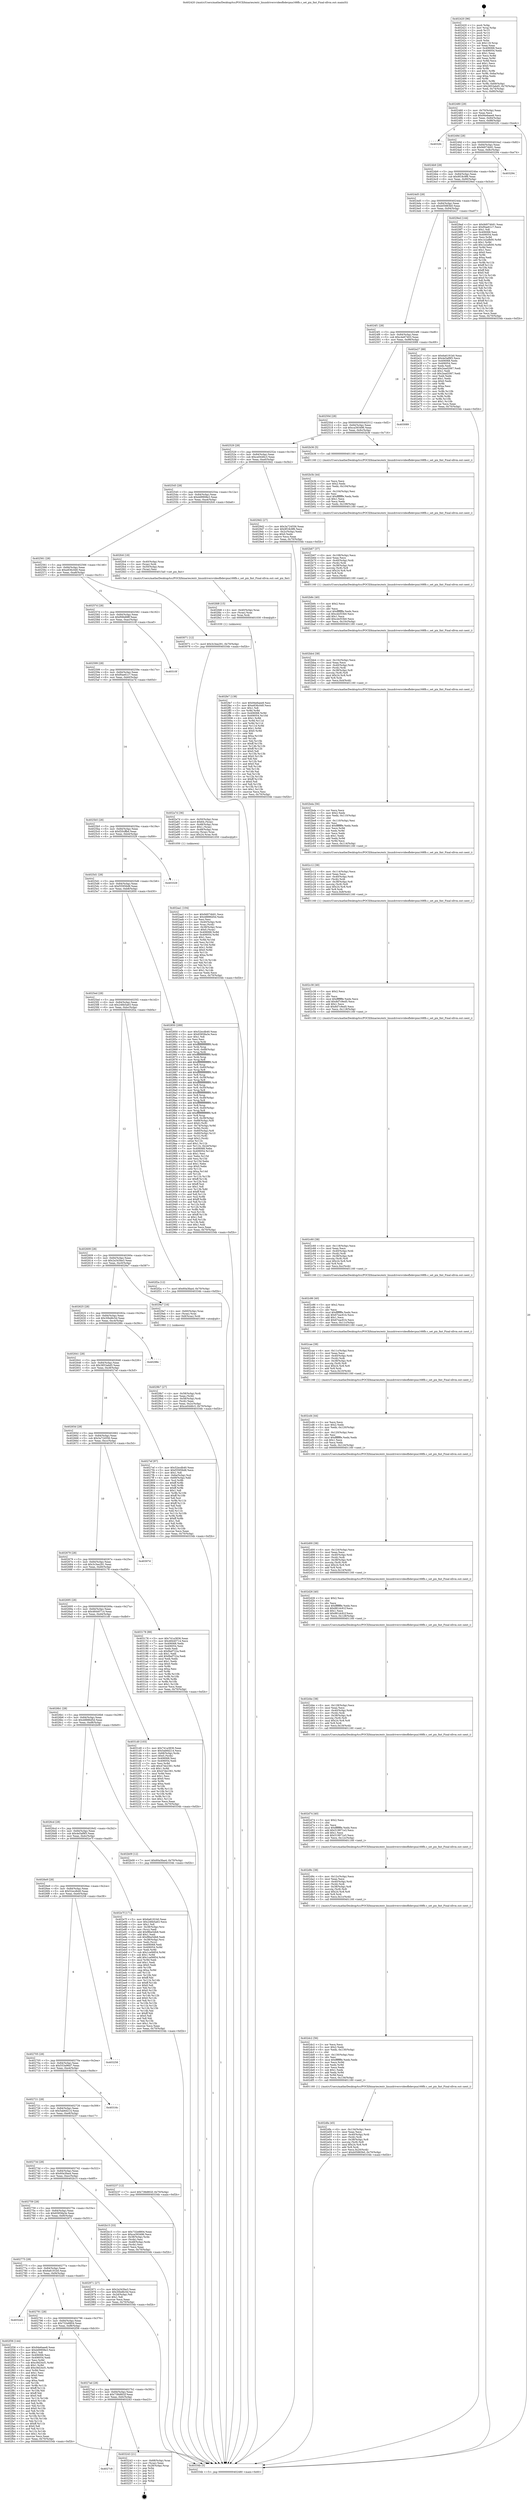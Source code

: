 digraph "0x402420" {
  label = "0x402420 (/mnt/c/Users/mathe/Desktop/tcc/POCII/binaries/extr_linuxdriversvideofbdevpxa168fb.c_set_pix_fmt_Final-ollvm.out::main(0))"
  labelloc = "t"
  node[shape=record]

  Entry [label="",width=0.3,height=0.3,shape=circle,fillcolor=black,style=filled]
  "0x402480" [label="{
     0x402480 [29]\l
     | [instrs]\l
     &nbsp;&nbsp;0x402480 \<+3\>: mov -0x70(%rbp),%eax\l
     &nbsp;&nbsp;0x402483 \<+2\>: mov %eax,%ecx\l
     &nbsp;&nbsp;0x402485 \<+6\>: sub $0x94e6aee8,%ecx\l
     &nbsp;&nbsp;0x40248b \<+6\>: mov %eax,-0x84(%rbp)\l
     &nbsp;&nbsp;0x402491 \<+6\>: mov %ecx,-0x88(%rbp)\l
     &nbsp;&nbsp;0x402497 \<+6\>: je 00000000004032fc \<main+0xedc\>\l
  }"]
  "0x4032fc" [label="{
     0x4032fc\l
  }", style=dashed]
  "0x40249d" [label="{
     0x40249d [28]\l
     | [instrs]\l
     &nbsp;&nbsp;0x40249d \<+5\>: jmp 00000000004024a2 \<main+0x82\>\l
     &nbsp;&nbsp;0x4024a2 \<+6\>: mov -0x84(%rbp),%eax\l
     &nbsp;&nbsp;0x4024a8 \<+5\>: sub $0x9d074b91,%eax\l
     &nbsp;&nbsp;0x4024ad \<+6\>: mov %eax,-0x8c(%rbp)\l
     &nbsp;&nbsp;0x4024b3 \<+6\>: je 0000000000403294 \<main+0xe74\>\l
  }"]
  Exit [label="",width=0.3,height=0.3,shape=circle,fillcolor=black,style=filled,peripheries=2]
  "0x403294" [label="{
     0x403294\l
  }", style=dashed]
  "0x4024b9" [label="{
     0x4024b9 [28]\l
     | [instrs]\l
     &nbsp;&nbsp;0x4024b9 \<+5\>: jmp 00000000004024be \<main+0x9e\>\l
     &nbsp;&nbsp;0x4024be \<+6\>: mov -0x84(%rbp),%eax\l
     &nbsp;&nbsp;0x4024c4 \<+5\>: sub $0x9f18c9f6,%eax\l
     &nbsp;&nbsp;0x4024c9 \<+6\>: mov %eax,-0x90(%rbp)\l
     &nbsp;&nbsp;0x4024cf \<+6\>: je 00000000004029ed \<main+0x5cd\>\l
  }"]
  "0x4027c9" [label="{
     0x4027c9\l
  }", style=dashed]
  "0x4029ed" [label="{
     0x4029ed [144]\l
     | [instrs]\l
     &nbsp;&nbsp;0x4029ed \<+5\>: mov $0x9d074b91,%eax\l
     &nbsp;&nbsp;0x4029f2 \<+5\>: mov $0xf0ae61c7,%ecx\l
     &nbsp;&nbsp;0x4029f7 \<+2\>: mov $0x1,%dl\l
     &nbsp;&nbsp;0x4029f9 \<+7\>: mov 0x406068,%esi\l
     &nbsp;&nbsp;0x402a00 \<+7\>: mov 0x406054,%edi\l
     &nbsp;&nbsp;0x402a07 \<+3\>: mov %esi,%r8d\l
     &nbsp;&nbsp;0x402a0a \<+7\>: sub $0x1e2afb00,%r8d\l
     &nbsp;&nbsp;0x402a11 \<+4\>: sub $0x1,%r8d\l
     &nbsp;&nbsp;0x402a15 \<+7\>: add $0x1e2afb00,%r8d\l
     &nbsp;&nbsp;0x402a1c \<+4\>: imul %r8d,%esi\l
     &nbsp;&nbsp;0x402a20 \<+3\>: and $0x1,%esi\l
     &nbsp;&nbsp;0x402a23 \<+3\>: cmp $0x0,%esi\l
     &nbsp;&nbsp;0x402a26 \<+4\>: sete %r9b\l
     &nbsp;&nbsp;0x402a2a \<+3\>: cmp $0xa,%edi\l
     &nbsp;&nbsp;0x402a2d \<+4\>: setl %r10b\l
     &nbsp;&nbsp;0x402a31 \<+3\>: mov %r9b,%r11b\l
     &nbsp;&nbsp;0x402a34 \<+4\>: xor $0xff,%r11b\l
     &nbsp;&nbsp;0x402a38 \<+3\>: mov %r10b,%bl\l
     &nbsp;&nbsp;0x402a3b \<+3\>: xor $0xff,%bl\l
     &nbsp;&nbsp;0x402a3e \<+3\>: xor $0x0,%dl\l
     &nbsp;&nbsp;0x402a41 \<+3\>: mov %r11b,%r14b\l
     &nbsp;&nbsp;0x402a44 \<+4\>: and $0x0,%r14b\l
     &nbsp;&nbsp;0x402a48 \<+3\>: and %dl,%r9b\l
     &nbsp;&nbsp;0x402a4b \<+3\>: mov %bl,%r15b\l
     &nbsp;&nbsp;0x402a4e \<+4\>: and $0x0,%r15b\l
     &nbsp;&nbsp;0x402a52 \<+3\>: and %dl,%r10b\l
     &nbsp;&nbsp;0x402a55 \<+3\>: or %r9b,%r14b\l
     &nbsp;&nbsp;0x402a58 \<+3\>: or %r10b,%r15b\l
     &nbsp;&nbsp;0x402a5b \<+3\>: xor %r15b,%r14b\l
     &nbsp;&nbsp;0x402a5e \<+3\>: or %bl,%r11b\l
     &nbsp;&nbsp;0x402a61 \<+4\>: xor $0xff,%r11b\l
     &nbsp;&nbsp;0x402a65 \<+3\>: or $0x0,%dl\l
     &nbsp;&nbsp;0x402a68 \<+3\>: and %dl,%r11b\l
     &nbsp;&nbsp;0x402a6b \<+3\>: or %r11b,%r14b\l
     &nbsp;&nbsp;0x402a6e \<+4\>: test $0x1,%r14b\l
     &nbsp;&nbsp;0x402a72 \<+3\>: cmovne %ecx,%eax\l
     &nbsp;&nbsp;0x402a75 \<+3\>: mov %eax,-0x70(%rbp)\l
     &nbsp;&nbsp;0x402a78 \<+5\>: jmp 000000000040334b \<main+0xf2b\>\l
  }"]
  "0x4024d5" [label="{
     0x4024d5 [28]\l
     | [instrs]\l
     &nbsp;&nbsp;0x4024d5 \<+5\>: jmp 00000000004024da \<main+0xba\>\l
     &nbsp;&nbsp;0x4024da \<+6\>: mov -0x84(%rbp),%eax\l
     &nbsp;&nbsp;0x4024e0 \<+5\>: sub $0xb05883b0,%eax\l
     &nbsp;&nbsp;0x4024e5 \<+6\>: mov %eax,-0x94(%rbp)\l
     &nbsp;&nbsp;0x4024eb \<+6\>: je 0000000000402e27 \<main+0xa07\>\l
  }"]
  "0x403243" [label="{
     0x403243 [21]\l
     | [instrs]\l
     &nbsp;&nbsp;0x403243 \<+4\>: mov -0x68(%rbp),%rax\l
     &nbsp;&nbsp;0x403247 \<+2\>: mov (%rax),%eax\l
     &nbsp;&nbsp;0x403249 \<+4\>: lea -0x28(%rbp),%rsp\l
     &nbsp;&nbsp;0x40324d \<+1\>: pop %rbx\l
     &nbsp;&nbsp;0x40324e \<+2\>: pop %r12\l
     &nbsp;&nbsp;0x403250 \<+2\>: pop %r13\l
     &nbsp;&nbsp;0x403252 \<+2\>: pop %r14\l
     &nbsp;&nbsp;0x403254 \<+2\>: pop %r15\l
     &nbsp;&nbsp;0x403256 \<+1\>: pop %rbp\l
     &nbsp;&nbsp;0x403257 \<+1\>: ret\l
  }"]
  "0x402e27" [label="{
     0x402e27 [88]\l
     | [instrs]\l
     &nbsp;&nbsp;0x402e27 \<+5\>: mov $0x6a6191b0,%eax\l
     &nbsp;&nbsp;0x402e2c \<+5\>: mov $0x4e5af9f3,%ecx\l
     &nbsp;&nbsp;0x402e31 \<+7\>: mov 0x406068,%edx\l
     &nbsp;&nbsp;0x402e38 \<+7\>: mov 0x406054,%esi\l
     &nbsp;&nbsp;0x402e3f \<+2\>: mov %edx,%edi\l
     &nbsp;&nbsp;0x402e41 \<+6\>: add $0x2ead2067,%edi\l
     &nbsp;&nbsp;0x402e47 \<+3\>: sub $0x1,%edi\l
     &nbsp;&nbsp;0x402e4a \<+6\>: sub $0x2ead2067,%edi\l
     &nbsp;&nbsp;0x402e50 \<+3\>: imul %edi,%edx\l
     &nbsp;&nbsp;0x402e53 \<+3\>: and $0x1,%edx\l
     &nbsp;&nbsp;0x402e56 \<+3\>: cmp $0x0,%edx\l
     &nbsp;&nbsp;0x402e59 \<+4\>: sete %r8b\l
     &nbsp;&nbsp;0x402e5d \<+3\>: cmp $0xa,%esi\l
     &nbsp;&nbsp;0x402e60 \<+4\>: setl %r9b\l
     &nbsp;&nbsp;0x402e64 \<+3\>: mov %r8b,%r10b\l
     &nbsp;&nbsp;0x402e67 \<+3\>: and %r9b,%r10b\l
     &nbsp;&nbsp;0x402e6a \<+3\>: xor %r9b,%r8b\l
     &nbsp;&nbsp;0x402e6d \<+3\>: or %r8b,%r10b\l
     &nbsp;&nbsp;0x402e70 \<+4\>: test $0x1,%r10b\l
     &nbsp;&nbsp;0x402e74 \<+3\>: cmovne %ecx,%eax\l
     &nbsp;&nbsp;0x402e77 \<+3\>: mov %eax,-0x70(%rbp)\l
     &nbsp;&nbsp;0x402e7a \<+5\>: jmp 000000000040334b \<main+0xf2b\>\l
  }"]
  "0x4024f1" [label="{
     0x4024f1 [28]\l
     | [instrs]\l
     &nbsp;&nbsp;0x4024f1 \<+5\>: jmp 00000000004024f6 \<main+0xd6\>\l
     &nbsp;&nbsp;0x4024f6 \<+6\>: mov -0x84(%rbp),%eax\l
     &nbsp;&nbsp;0x4024fc \<+5\>: sub $0xc4e67403,%eax\l
     &nbsp;&nbsp;0x402501 \<+6\>: mov %eax,-0x98(%rbp)\l
     &nbsp;&nbsp;0x402507 \<+6\>: je 0000000000403089 \<main+0xc69\>\l
  }"]
  "0x402fe7" [label="{
     0x402fe7 [138]\l
     | [instrs]\l
     &nbsp;&nbsp;0x402fe7 \<+5\>: mov $0x94e6aee8,%esi\l
     &nbsp;&nbsp;0x402fec \<+5\>: mov $0xe836c0d0,%ecx\l
     &nbsp;&nbsp;0x402ff1 \<+2\>: mov $0x1,%dl\l
     &nbsp;&nbsp;0x402ff3 \<+3\>: xor %r8d,%r8d\l
     &nbsp;&nbsp;0x402ff6 \<+8\>: mov 0x406068,%r9d\l
     &nbsp;&nbsp;0x402ffe \<+8\>: mov 0x406054,%r10d\l
     &nbsp;&nbsp;0x403006 \<+4\>: sub $0x1,%r8d\l
     &nbsp;&nbsp;0x40300a \<+3\>: mov %r9d,%r11d\l
     &nbsp;&nbsp;0x40300d \<+3\>: add %r8d,%r11d\l
     &nbsp;&nbsp;0x403010 \<+4\>: imul %r11d,%r9d\l
     &nbsp;&nbsp;0x403014 \<+4\>: and $0x1,%r9d\l
     &nbsp;&nbsp;0x403018 \<+4\>: cmp $0x0,%r9d\l
     &nbsp;&nbsp;0x40301c \<+3\>: sete %bl\l
     &nbsp;&nbsp;0x40301f \<+4\>: cmp $0xa,%r10d\l
     &nbsp;&nbsp;0x403023 \<+4\>: setl %r14b\l
     &nbsp;&nbsp;0x403027 \<+3\>: mov %bl,%r15b\l
     &nbsp;&nbsp;0x40302a \<+4\>: xor $0xff,%r15b\l
     &nbsp;&nbsp;0x40302e \<+3\>: mov %r14b,%r12b\l
     &nbsp;&nbsp;0x403031 \<+4\>: xor $0xff,%r12b\l
     &nbsp;&nbsp;0x403035 \<+3\>: xor $0x0,%dl\l
     &nbsp;&nbsp;0x403038 \<+3\>: mov %r15b,%r13b\l
     &nbsp;&nbsp;0x40303b \<+4\>: and $0x0,%r13b\l
     &nbsp;&nbsp;0x40303f \<+2\>: and %dl,%bl\l
     &nbsp;&nbsp;0x403041 \<+3\>: mov %r12b,%al\l
     &nbsp;&nbsp;0x403044 \<+2\>: and $0x0,%al\l
     &nbsp;&nbsp;0x403046 \<+3\>: and %dl,%r14b\l
     &nbsp;&nbsp;0x403049 \<+3\>: or %bl,%r13b\l
     &nbsp;&nbsp;0x40304c \<+3\>: or %r14b,%al\l
     &nbsp;&nbsp;0x40304f \<+3\>: xor %al,%r13b\l
     &nbsp;&nbsp;0x403052 \<+3\>: or %r12b,%r15b\l
     &nbsp;&nbsp;0x403055 \<+4\>: xor $0xff,%r15b\l
     &nbsp;&nbsp;0x403059 \<+3\>: or $0x0,%dl\l
     &nbsp;&nbsp;0x40305c \<+3\>: and %dl,%r15b\l
     &nbsp;&nbsp;0x40305f \<+3\>: or %r15b,%r13b\l
     &nbsp;&nbsp;0x403062 \<+4\>: test $0x1,%r13b\l
     &nbsp;&nbsp;0x403066 \<+3\>: cmovne %ecx,%esi\l
     &nbsp;&nbsp;0x403069 \<+3\>: mov %esi,-0x70(%rbp)\l
     &nbsp;&nbsp;0x40306c \<+5\>: jmp 000000000040334b \<main+0xf2b\>\l
  }"]
  "0x403089" [label="{
     0x403089\l
  }", style=dashed]
  "0x40250d" [label="{
     0x40250d [28]\l
     | [instrs]\l
     &nbsp;&nbsp;0x40250d \<+5\>: jmp 0000000000402512 \<main+0xf2\>\l
     &nbsp;&nbsp;0x402512 \<+6\>: mov -0x84(%rbp),%eax\l
     &nbsp;&nbsp;0x402518 \<+5\>: sub $0xca393496,%eax\l
     &nbsp;&nbsp;0x40251d \<+6\>: mov %eax,-0x9c(%rbp)\l
     &nbsp;&nbsp;0x402523 \<+6\>: je 0000000000402b36 \<main+0x716\>\l
  }"]
  "0x402fd8" [label="{
     0x402fd8 [15]\l
     | [instrs]\l
     &nbsp;&nbsp;0x402fd8 \<+4\>: mov -0x40(%rbp),%rax\l
     &nbsp;&nbsp;0x402fdc \<+3\>: mov (%rax),%rax\l
     &nbsp;&nbsp;0x402fdf \<+3\>: mov %rax,%rdi\l
     &nbsp;&nbsp;0x402fe2 \<+5\>: call 0000000000401030 \<free@plt\>\l
     | [calls]\l
     &nbsp;&nbsp;0x401030 \{1\} (unknown)\l
  }"]
  "0x402b36" [label="{
     0x402b36 [5]\l
     | [instrs]\l
     &nbsp;&nbsp;0x402b36 \<+5\>: call 0000000000401160 \<next_i\>\l
     | [calls]\l
     &nbsp;&nbsp;0x401160 \{1\} (/mnt/c/Users/mathe/Desktop/tcc/POCII/binaries/extr_linuxdriversvideofbdevpxa168fb.c_set_pix_fmt_Final-ollvm.out::next_i)\l
  }"]
  "0x402529" [label="{
     0x402529 [28]\l
     | [instrs]\l
     &nbsp;&nbsp;0x402529 \<+5\>: jmp 000000000040252e \<main+0x10e\>\l
     &nbsp;&nbsp;0x40252e \<+6\>: mov -0x84(%rbp),%eax\l
     &nbsp;&nbsp;0x402534 \<+5\>: sub $0xce0446c3,%eax\l
     &nbsp;&nbsp;0x402539 \<+6\>: mov %eax,-0xa0(%rbp)\l
     &nbsp;&nbsp;0x40253f \<+6\>: je 00000000004029d2 \<main+0x5b2\>\l
  }"]
  "0x4027ad" [label="{
     0x4027ad [28]\l
     | [instrs]\l
     &nbsp;&nbsp;0x4027ad \<+5\>: jmp 00000000004027b2 \<main+0x392\>\l
     &nbsp;&nbsp;0x4027b2 \<+6\>: mov -0x84(%rbp),%eax\l
     &nbsp;&nbsp;0x4027b8 \<+5\>: sub $0x738d802f,%eax\l
     &nbsp;&nbsp;0x4027bd \<+6\>: mov %eax,-0xfc(%rbp)\l
     &nbsp;&nbsp;0x4027c3 \<+6\>: je 0000000000403243 \<main+0xe23\>\l
  }"]
  "0x4029d2" [label="{
     0x4029d2 [27]\l
     | [instrs]\l
     &nbsp;&nbsp;0x4029d2 \<+5\>: mov $0x3a724556,%eax\l
     &nbsp;&nbsp;0x4029d7 \<+5\>: mov $0x9f18c9f6,%ecx\l
     &nbsp;&nbsp;0x4029dc \<+3\>: mov -0x2c(%rbp),%edx\l
     &nbsp;&nbsp;0x4029df \<+3\>: cmp $0x0,%edx\l
     &nbsp;&nbsp;0x4029e2 \<+3\>: cmove %ecx,%eax\l
     &nbsp;&nbsp;0x4029e5 \<+3\>: mov %eax,-0x70(%rbp)\l
     &nbsp;&nbsp;0x4029e8 \<+5\>: jmp 000000000040334b \<main+0xf2b\>\l
  }"]
  "0x402545" [label="{
     0x402545 [28]\l
     | [instrs]\l
     &nbsp;&nbsp;0x402545 \<+5\>: jmp 000000000040254a \<main+0x12a\>\l
     &nbsp;&nbsp;0x40254a \<+6\>: mov -0x84(%rbp),%eax\l
     &nbsp;&nbsp;0x402550 \<+5\>: sub $0xdd9908e3,%eax\l
     &nbsp;&nbsp;0x402555 \<+6\>: mov %eax,-0xa4(%rbp)\l
     &nbsp;&nbsp;0x40255b \<+6\>: je 0000000000402fc6 \<main+0xba6\>\l
  }"]
  "0x402f36" [label="{
     0x402f36 [144]\l
     | [instrs]\l
     &nbsp;&nbsp;0x402f36 \<+5\>: mov $0x94e6aee8,%eax\l
     &nbsp;&nbsp;0x402f3b \<+5\>: mov $0xdd9908e3,%ecx\l
     &nbsp;&nbsp;0x402f40 \<+2\>: mov $0x1,%dl\l
     &nbsp;&nbsp;0x402f42 \<+7\>: mov 0x406068,%esi\l
     &nbsp;&nbsp;0x402f49 \<+7\>: mov 0x406054,%edi\l
     &nbsp;&nbsp;0x402f50 \<+3\>: mov %esi,%r8d\l
     &nbsp;&nbsp;0x402f53 \<+7\>: sub $0xc9d24cf1,%r8d\l
     &nbsp;&nbsp;0x402f5a \<+4\>: sub $0x1,%r8d\l
     &nbsp;&nbsp;0x402f5e \<+7\>: add $0xc9d24cf1,%r8d\l
     &nbsp;&nbsp;0x402f65 \<+4\>: imul %r8d,%esi\l
     &nbsp;&nbsp;0x402f69 \<+3\>: and $0x1,%esi\l
     &nbsp;&nbsp;0x402f6c \<+3\>: cmp $0x0,%esi\l
     &nbsp;&nbsp;0x402f6f \<+4\>: sete %r9b\l
     &nbsp;&nbsp;0x402f73 \<+3\>: cmp $0xa,%edi\l
     &nbsp;&nbsp;0x402f76 \<+4\>: setl %r10b\l
     &nbsp;&nbsp;0x402f7a \<+3\>: mov %r9b,%r11b\l
     &nbsp;&nbsp;0x402f7d \<+4\>: xor $0xff,%r11b\l
     &nbsp;&nbsp;0x402f81 \<+3\>: mov %r10b,%bl\l
     &nbsp;&nbsp;0x402f84 \<+3\>: xor $0xff,%bl\l
     &nbsp;&nbsp;0x402f87 \<+3\>: xor $0x0,%dl\l
     &nbsp;&nbsp;0x402f8a \<+3\>: mov %r11b,%r14b\l
     &nbsp;&nbsp;0x402f8d \<+4\>: and $0x0,%r14b\l
     &nbsp;&nbsp;0x402f91 \<+3\>: and %dl,%r9b\l
     &nbsp;&nbsp;0x402f94 \<+3\>: mov %bl,%r15b\l
     &nbsp;&nbsp;0x402f97 \<+4\>: and $0x0,%r15b\l
     &nbsp;&nbsp;0x402f9b \<+3\>: and %dl,%r10b\l
     &nbsp;&nbsp;0x402f9e \<+3\>: or %r9b,%r14b\l
     &nbsp;&nbsp;0x402fa1 \<+3\>: or %r10b,%r15b\l
     &nbsp;&nbsp;0x402fa4 \<+3\>: xor %r15b,%r14b\l
     &nbsp;&nbsp;0x402fa7 \<+3\>: or %bl,%r11b\l
     &nbsp;&nbsp;0x402faa \<+4\>: xor $0xff,%r11b\l
     &nbsp;&nbsp;0x402fae \<+3\>: or $0x0,%dl\l
     &nbsp;&nbsp;0x402fb1 \<+3\>: and %dl,%r11b\l
     &nbsp;&nbsp;0x402fb4 \<+3\>: or %r11b,%r14b\l
     &nbsp;&nbsp;0x402fb7 \<+4\>: test $0x1,%r14b\l
     &nbsp;&nbsp;0x402fbb \<+3\>: cmovne %ecx,%eax\l
     &nbsp;&nbsp;0x402fbe \<+3\>: mov %eax,-0x70(%rbp)\l
     &nbsp;&nbsp;0x402fc1 \<+5\>: jmp 000000000040334b \<main+0xf2b\>\l
  }"]
  "0x402fc6" [label="{
     0x402fc6 [18]\l
     | [instrs]\l
     &nbsp;&nbsp;0x402fc6 \<+4\>: mov -0x40(%rbp),%rax\l
     &nbsp;&nbsp;0x402fca \<+3\>: mov (%rax),%rdi\l
     &nbsp;&nbsp;0x402fcd \<+4\>: mov -0x50(%rbp),%rax\l
     &nbsp;&nbsp;0x402fd1 \<+2\>: mov (%rax),%esi\l
     &nbsp;&nbsp;0x402fd3 \<+5\>: call 00000000004015a0 \<set_pix_fmt\>\l
     | [calls]\l
     &nbsp;&nbsp;0x4015a0 \{1\} (/mnt/c/Users/mathe/Desktop/tcc/POCII/binaries/extr_linuxdriversvideofbdevpxa168fb.c_set_pix_fmt_Final-ollvm.out::set_pix_fmt)\l
  }"]
  "0x402561" [label="{
     0x402561 [28]\l
     | [instrs]\l
     &nbsp;&nbsp;0x402561 \<+5\>: jmp 0000000000402566 \<main+0x146\>\l
     &nbsp;&nbsp;0x402566 \<+6\>: mov -0x84(%rbp),%eax\l
     &nbsp;&nbsp;0x40256c \<+5\>: sub $0xe836c0d0,%eax\l
     &nbsp;&nbsp;0x402571 \<+6\>: mov %eax,-0xa8(%rbp)\l
     &nbsp;&nbsp;0x402577 \<+6\>: je 0000000000403071 \<main+0xc51\>\l
  }"]
  "0x402791" [label="{
     0x402791 [28]\l
     | [instrs]\l
     &nbsp;&nbsp;0x402791 \<+5\>: jmp 0000000000402796 \<main+0x376\>\l
     &nbsp;&nbsp;0x402796 \<+6\>: mov -0x84(%rbp),%eax\l
     &nbsp;&nbsp;0x40279c \<+5\>: sub $0x732e8804,%eax\l
     &nbsp;&nbsp;0x4027a1 \<+6\>: mov %eax,-0xf8(%rbp)\l
     &nbsp;&nbsp;0x4027a7 \<+6\>: je 0000000000402f36 \<main+0xb16\>\l
  }"]
  "0x403071" [label="{
     0x403071 [12]\l
     | [instrs]\l
     &nbsp;&nbsp;0x403071 \<+7\>: movl $0x3c3ea291,-0x70(%rbp)\l
     &nbsp;&nbsp;0x403078 \<+5\>: jmp 000000000040334b \<main+0xf2b\>\l
  }"]
  "0x40257d" [label="{
     0x40257d [28]\l
     | [instrs]\l
     &nbsp;&nbsp;0x40257d \<+5\>: jmp 0000000000402582 \<main+0x162\>\l
     &nbsp;&nbsp;0x402582 \<+6\>: mov -0x84(%rbp),%eax\l
     &nbsp;&nbsp;0x402588 \<+5\>: sub $0xf06b88ff,%eax\l
     &nbsp;&nbsp;0x40258d \<+6\>: mov %eax,-0xac(%rbp)\l
     &nbsp;&nbsp;0x402593 \<+6\>: je 000000000040310f \<main+0xcef\>\l
  }"]
  "0x4032d5" [label="{
     0x4032d5\l
  }", style=dashed]
  "0x40310f" [label="{
     0x40310f\l
  }", style=dashed]
  "0x402599" [label="{
     0x402599 [28]\l
     | [instrs]\l
     &nbsp;&nbsp;0x402599 \<+5\>: jmp 000000000040259e \<main+0x17e\>\l
     &nbsp;&nbsp;0x40259e \<+6\>: mov -0x84(%rbp),%eax\l
     &nbsp;&nbsp;0x4025a4 \<+5\>: sub $0xf0ae61c7,%eax\l
     &nbsp;&nbsp;0x4025a9 \<+6\>: mov %eax,-0xb0(%rbp)\l
     &nbsp;&nbsp;0x4025af \<+6\>: je 0000000000402a7d \<main+0x65d\>\l
  }"]
  "0x402dfa" [label="{
     0x402dfa [45]\l
     | [instrs]\l
     &nbsp;&nbsp;0x402dfa \<+6\>: mov -0x134(%rbp),%ecx\l
     &nbsp;&nbsp;0x402e00 \<+3\>: imul %eax,%ecx\l
     &nbsp;&nbsp;0x402e03 \<+4\>: mov -0x40(%rbp),%rdi\l
     &nbsp;&nbsp;0x402e07 \<+3\>: mov (%rdi),%rdi\l
     &nbsp;&nbsp;0x402e0a \<+4\>: mov -0x38(%rbp),%r8\l
     &nbsp;&nbsp;0x402e0e \<+3\>: movslq (%r8),%r8\l
     &nbsp;&nbsp;0x402e11 \<+4\>: imul $0x24,%r8,%r8\l
     &nbsp;&nbsp;0x402e15 \<+3\>: add %r8,%rdi\l
     &nbsp;&nbsp;0x402e18 \<+3\>: mov %ecx,0x20(%rdi)\l
     &nbsp;&nbsp;0x402e1b \<+7\>: movl $0xb05883b0,-0x70(%rbp)\l
     &nbsp;&nbsp;0x402e22 \<+5\>: jmp 000000000040334b \<main+0xf2b\>\l
  }"]
  "0x402a7d" [label="{
     0x402a7d [36]\l
     | [instrs]\l
     &nbsp;&nbsp;0x402a7d \<+4\>: mov -0x50(%rbp),%rax\l
     &nbsp;&nbsp;0x402a81 \<+6\>: movl $0x64,(%rax)\l
     &nbsp;&nbsp;0x402a87 \<+4\>: mov -0x48(%rbp),%rax\l
     &nbsp;&nbsp;0x402a8b \<+6\>: movl $0x1,(%rax)\l
     &nbsp;&nbsp;0x402a91 \<+4\>: mov -0x48(%rbp),%rax\l
     &nbsp;&nbsp;0x402a95 \<+3\>: movslq (%rax),%rax\l
     &nbsp;&nbsp;0x402a98 \<+4\>: imul $0x24,%rax,%rdi\l
     &nbsp;&nbsp;0x402a9c \<+5\>: call 0000000000401050 \<malloc@plt\>\l
     | [calls]\l
     &nbsp;&nbsp;0x401050 \{1\} (unknown)\l
  }"]
  "0x4025b5" [label="{
     0x4025b5 [28]\l
     | [instrs]\l
     &nbsp;&nbsp;0x4025b5 \<+5\>: jmp 00000000004025ba \<main+0x19a\>\l
     &nbsp;&nbsp;0x4025ba \<+6\>: mov -0x84(%rbp),%eax\l
     &nbsp;&nbsp;0x4025c0 \<+5\>: sub $0xf20cffbd,%eax\l
     &nbsp;&nbsp;0x4025c5 \<+6\>: mov %eax,-0xb4(%rbp)\l
     &nbsp;&nbsp;0x4025cb \<+6\>: je 0000000000403329 \<main+0xf09\>\l
  }"]
  "0x402dc2" [label="{
     0x402dc2 [56]\l
     | [instrs]\l
     &nbsp;&nbsp;0x402dc2 \<+2\>: xor %ecx,%ecx\l
     &nbsp;&nbsp;0x402dc4 \<+5\>: mov $0x2,%edx\l
     &nbsp;&nbsp;0x402dc9 \<+6\>: mov %edx,-0x130(%rbp)\l
     &nbsp;&nbsp;0x402dcf \<+1\>: cltd\l
     &nbsp;&nbsp;0x402dd0 \<+6\>: mov -0x130(%rbp),%esi\l
     &nbsp;&nbsp;0x402dd6 \<+2\>: idiv %esi\l
     &nbsp;&nbsp;0x402dd8 \<+6\>: imul $0xfffffffe,%edx,%edx\l
     &nbsp;&nbsp;0x402dde \<+3\>: mov %ecx,%r9d\l
     &nbsp;&nbsp;0x402de1 \<+3\>: sub %edx,%r9d\l
     &nbsp;&nbsp;0x402de4 \<+2\>: mov %ecx,%edx\l
     &nbsp;&nbsp;0x402de6 \<+3\>: sub $0x1,%edx\l
     &nbsp;&nbsp;0x402de9 \<+3\>: add %edx,%r9d\l
     &nbsp;&nbsp;0x402dec \<+3\>: sub %r9d,%ecx\l
     &nbsp;&nbsp;0x402def \<+6\>: mov %ecx,-0x134(%rbp)\l
     &nbsp;&nbsp;0x402df5 \<+5\>: call 0000000000401160 \<next_i\>\l
     | [calls]\l
     &nbsp;&nbsp;0x401160 \{1\} (/mnt/c/Users/mathe/Desktop/tcc/POCII/binaries/extr_linuxdriversvideofbdevpxa168fb.c_set_pix_fmt_Final-ollvm.out::next_i)\l
  }"]
  "0x403329" [label="{
     0x403329\l
  }", style=dashed]
  "0x4025d1" [label="{
     0x4025d1 [28]\l
     | [instrs]\l
     &nbsp;&nbsp;0x4025d1 \<+5\>: jmp 00000000004025d6 \<main+0x1b6\>\l
     &nbsp;&nbsp;0x4025d6 \<+6\>: mov -0x84(%rbp),%eax\l
     &nbsp;&nbsp;0x4025dc \<+5\>: sub $0xf35956d8,%eax\l
     &nbsp;&nbsp;0x4025e1 \<+6\>: mov %eax,-0xb8(%rbp)\l
     &nbsp;&nbsp;0x4025e7 \<+6\>: je 0000000000402850 \<main+0x430\>\l
  }"]
  "0x402d9c" [label="{
     0x402d9c [38]\l
     | [instrs]\l
     &nbsp;&nbsp;0x402d9c \<+6\>: mov -0x12c(%rbp),%ecx\l
     &nbsp;&nbsp;0x402da2 \<+3\>: imul %eax,%ecx\l
     &nbsp;&nbsp;0x402da5 \<+4\>: mov -0x40(%rbp),%rdi\l
     &nbsp;&nbsp;0x402da9 \<+3\>: mov (%rdi),%rdi\l
     &nbsp;&nbsp;0x402dac \<+4\>: mov -0x38(%rbp),%r8\l
     &nbsp;&nbsp;0x402db0 \<+3\>: movslq (%r8),%r8\l
     &nbsp;&nbsp;0x402db3 \<+4\>: imul $0x24,%r8,%r8\l
     &nbsp;&nbsp;0x402db7 \<+3\>: add %r8,%rdi\l
     &nbsp;&nbsp;0x402dba \<+3\>: mov %ecx,0x1c(%rdi)\l
     &nbsp;&nbsp;0x402dbd \<+5\>: call 0000000000401160 \<next_i\>\l
     | [calls]\l
     &nbsp;&nbsp;0x401160 \{1\} (/mnt/c/Users/mathe/Desktop/tcc/POCII/binaries/extr_linuxdriversvideofbdevpxa168fb.c_set_pix_fmt_Final-ollvm.out::next_i)\l
  }"]
  "0x402850" [label="{
     0x402850 [289]\l
     | [instrs]\l
     &nbsp;&nbsp;0x402850 \<+5\>: mov $0x52ecdb40,%eax\l
     &nbsp;&nbsp;0x402855 \<+5\>: mov $0x65858a3e,%ecx\l
     &nbsp;&nbsp;0x40285a \<+2\>: mov $0x1,%dl\l
     &nbsp;&nbsp;0x40285c \<+2\>: xor %esi,%esi\l
     &nbsp;&nbsp;0x40285e \<+3\>: mov %rsp,%rdi\l
     &nbsp;&nbsp;0x402861 \<+4\>: add $0xfffffffffffffff0,%rdi\l
     &nbsp;&nbsp;0x402865 \<+3\>: mov %rdi,%rsp\l
     &nbsp;&nbsp;0x402868 \<+4\>: mov %rdi,-0x68(%rbp)\l
     &nbsp;&nbsp;0x40286c \<+3\>: mov %rsp,%rdi\l
     &nbsp;&nbsp;0x40286f \<+4\>: add $0xfffffffffffffff0,%rdi\l
     &nbsp;&nbsp;0x402873 \<+3\>: mov %rdi,%rsp\l
     &nbsp;&nbsp;0x402876 \<+3\>: mov %rsp,%r8\l
     &nbsp;&nbsp;0x402879 \<+4\>: add $0xfffffffffffffff0,%r8\l
     &nbsp;&nbsp;0x40287d \<+3\>: mov %r8,%rsp\l
     &nbsp;&nbsp;0x402880 \<+4\>: mov %r8,-0x60(%rbp)\l
     &nbsp;&nbsp;0x402884 \<+3\>: mov %rsp,%r8\l
     &nbsp;&nbsp;0x402887 \<+4\>: add $0xfffffffffffffff0,%r8\l
     &nbsp;&nbsp;0x40288b \<+3\>: mov %r8,%rsp\l
     &nbsp;&nbsp;0x40288e \<+4\>: mov %r8,-0x58(%rbp)\l
     &nbsp;&nbsp;0x402892 \<+3\>: mov %rsp,%r8\l
     &nbsp;&nbsp;0x402895 \<+4\>: add $0xfffffffffffffff0,%r8\l
     &nbsp;&nbsp;0x402899 \<+3\>: mov %r8,%rsp\l
     &nbsp;&nbsp;0x40289c \<+4\>: mov %r8,-0x50(%rbp)\l
     &nbsp;&nbsp;0x4028a0 \<+3\>: mov %rsp,%r8\l
     &nbsp;&nbsp;0x4028a3 \<+4\>: add $0xfffffffffffffff0,%r8\l
     &nbsp;&nbsp;0x4028a7 \<+3\>: mov %r8,%rsp\l
     &nbsp;&nbsp;0x4028aa \<+4\>: mov %r8,-0x48(%rbp)\l
     &nbsp;&nbsp;0x4028ae \<+3\>: mov %rsp,%r8\l
     &nbsp;&nbsp;0x4028b1 \<+4\>: add $0xfffffffffffffff0,%r8\l
     &nbsp;&nbsp;0x4028b5 \<+3\>: mov %r8,%rsp\l
     &nbsp;&nbsp;0x4028b8 \<+4\>: mov %r8,-0x40(%rbp)\l
     &nbsp;&nbsp;0x4028bc \<+3\>: mov %rsp,%r8\l
     &nbsp;&nbsp;0x4028bf \<+4\>: add $0xfffffffffffffff0,%r8\l
     &nbsp;&nbsp;0x4028c3 \<+3\>: mov %r8,%rsp\l
     &nbsp;&nbsp;0x4028c6 \<+4\>: mov %r8,-0x38(%rbp)\l
     &nbsp;&nbsp;0x4028ca \<+4\>: mov -0x68(%rbp),%r8\l
     &nbsp;&nbsp;0x4028ce \<+7\>: movl $0x0,(%r8)\l
     &nbsp;&nbsp;0x4028d5 \<+4\>: mov -0x74(%rbp),%r9d\l
     &nbsp;&nbsp;0x4028d9 \<+3\>: mov %r9d,(%rdi)\l
     &nbsp;&nbsp;0x4028dc \<+4\>: mov -0x60(%rbp),%r8\l
     &nbsp;&nbsp;0x4028e0 \<+4\>: mov -0x80(%rbp),%r10\l
     &nbsp;&nbsp;0x4028e4 \<+3\>: mov %r10,(%r8)\l
     &nbsp;&nbsp;0x4028e7 \<+3\>: cmpl $0x2,(%rdi)\l
     &nbsp;&nbsp;0x4028ea \<+4\>: setne %r11b\l
     &nbsp;&nbsp;0x4028ee \<+4\>: and $0x1,%r11b\l
     &nbsp;&nbsp;0x4028f2 \<+4\>: mov %r11b,-0x2d(%rbp)\l
     &nbsp;&nbsp;0x4028f6 \<+7\>: mov 0x406068,%ebx\l
     &nbsp;&nbsp;0x4028fd \<+8\>: mov 0x406054,%r14d\l
     &nbsp;&nbsp;0x402905 \<+3\>: sub $0x1,%esi\l
     &nbsp;&nbsp;0x402908 \<+3\>: mov %ebx,%r15d\l
     &nbsp;&nbsp;0x40290b \<+3\>: add %esi,%r15d\l
     &nbsp;&nbsp;0x40290e \<+4\>: imul %r15d,%ebx\l
     &nbsp;&nbsp;0x402912 \<+3\>: and $0x1,%ebx\l
     &nbsp;&nbsp;0x402915 \<+3\>: cmp $0x0,%ebx\l
     &nbsp;&nbsp;0x402918 \<+4\>: sete %r11b\l
     &nbsp;&nbsp;0x40291c \<+4\>: cmp $0xa,%r14d\l
     &nbsp;&nbsp;0x402920 \<+4\>: setl %r12b\l
     &nbsp;&nbsp;0x402924 \<+3\>: mov %r11b,%r13b\l
     &nbsp;&nbsp;0x402927 \<+4\>: xor $0xff,%r13b\l
     &nbsp;&nbsp;0x40292b \<+3\>: mov %r12b,%sil\l
     &nbsp;&nbsp;0x40292e \<+4\>: xor $0xff,%sil\l
     &nbsp;&nbsp;0x402932 \<+3\>: xor $0x1,%dl\l
     &nbsp;&nbsp;0x402935 \<+3\>: mov %r13b,%dil\l
     &nbsp;&nbsp;0x402938 \<+4\>: and $0xff,%dil\l
     &nbsp;&nbsp;0x40293c \<+3\>: and %dl,%r11b\l
     &nbsp;&nbsp;0x40293f \<+3\>: mov %sil,%r8b\l
     &nbsp;&nbsp;0x402942 \<+4\>: and $0xff,%r8b\l
     &nbsp;&nbsp;0x402946 \<+3\>: and %dl,%r12b\l
     &nbsp;&nbsp;0x402949 \<+3\>: or %r11b,%dil\l
     &nbsp;&nbsp;0x40294c \<+3\>: or %r12b,%r8b\l
     &nbsp;&nbsp;0x40294f \<+3\>: xor %r8b,%dil\l
     &nbsp;&nbsp;0x402952 \<+3\>: or %sil,%r13b\l
     &nbsp;&nbsp;0x402955 \<+4\>: xor $0xff,%r13b\l
     &nbsp;&nbsp;0x402959 \<+3\>: or $0x1,%dl\l
     &nbsp;&nbsp;0x40295c \<+3\>: and %dl,%r13b\l
     &nbsp;&nbsp;0x40295f \<+3\>: or %r13b,%dil\l
     &nbsp;&nbsp;0x402962 \<+4\>: test $0x1,%dil\l
     &nbsp;&nbsp;0x402966 \<+3\>: cmovne %ecx,%eax\l
     &nbsp;&nbsp;0x402969 \<+3\>: mov %eax,-0x70(%rbp)\l
     &nbsp;&nbsp;0x40296c \<+5\>: jmp 000000000040334b \<main+0xf2b\>\l
  }"]
  "0x4025ed" [label="{
     0x4025ed [28]\l
     | [instrs]\l
     &nbsp;&nbsp;0x4025ed \<+5\>: jmp 00000000004025f2 \<main+0x1d2\>\l
     &nbsp;&nbsp;0x4025f2 \<+6\>: mov -0x84(%rbp),%eax\l
     &nbsp;&nbsp;0x4025f8 \<+5\>: sub $0x246b5a63,%eax\l
     &nbsp;&nbsp;0x4025fd \<+6\>: mov %eax,-0xbc(%rbp)\l
     &nbsp;&nbsp;0x402603 \<+6\>: je 0000000000402f2a \<main+0xb0a\>\l
  }"]
  "0x402d74" [label="{
     0x402d74 [40]\l
     | [instrs]\l
     &nbsp;&nbsp;0x402d74 \<+5\>: mov $0x2,%ecx\l
     &nbsp;&nbsp;0x402d79 \<+1\>: cltd\l
     &nbsp;&nbsp;0x402d7a \<+2\>: idiv %ecx\l
     &nbsp;&nbsp;0x402d7c \<+6\>: imul $0xfffffffe,%edx,%ecx\l
     &nbsp;&nbsp;0x402d82 \<+6\>: add $0x519971e3,%ecx\l
     &nbsp;&nbsp;0x402d88 \<+3\>: add $0x1,%ecx\l
     &nbsp;&nbsp;0x402d8b \<+6\>: sub $0x519971e3,%ecx\l
     &nbsp;&nbsp;0x402d91 \<+6\>: mov %ecx,-0x12c(%rbp)\l
     &nbsp;&nbsp;0x402d97 \<+5\>: call 0000000000401160 \<next_i\>\l
     | [calls]\l
     &nbsp;&nbsp;0x401160 \{1\} (/mnt/c/Users/mathe/Desktop/tcc/POCII/binaries/extr_linuxdriversvideofbdevpxa168fb.c_set_pix_fmt_Final-ollvm.out::next_i)\l
  }"]
  "0x402f2a" [label="{
     0x402f2a [12]\l
     | [instrs]\l
     &nbsp;&nbsp;0x402f2a \<+7\>: movl $0x60a3faa4,-0x70(%rbp)\l
     &nbsp;&nbsp;0x402f31 \<+5\>: jmp 000000000040334b \<main+0xf2b\>\l
  }"]
  "0x402609" [label="{
     0x402609 [28]\l
     | [instrs]\l
     &nbsp;&nbsp;0x402609 \<+5\>: jmp 000000000040260e \<main+0x1ee\>\l
     &nbsp;&nbsp;0x40260e \<+6\>: mov -0x84(%rbp),%eax\l
     &nbsp;&nbsp;0x402614 \<+5\>: sub $0x2a343be3,%eax\l
     &nbsp;&nbsp;0x402619 \<+6\>: mov %eax,-0xc0(%rbp)\l
     &nbsp;&nbsp;0x40261f \<+6\>: je 00000000004029a7 \<main+0x587\>\l
  }"]
  "0x402d4e" [label="{
     0x402d4e [38]\l
     | [instrs]\l
     &nbsp;&nbsp;0x402d4e \<+6\>: mov -0x128(%rbp),%ecx\l
     &nbsp;&nbsp;0x402d54 \<+3\>: imul %eax,%ecx\l
     &nbsp;&nbsp;0x402d57 \<+4\>: mov -0x40(%rbp),%rdi\l
     &nbsp;&nbsp;0x402d5b \<+3\>: mov (%rdi),%rdi\l
     &nbsp;&nbsp;0x402d5e \<+4\>: mov -0x38(%rbp),%r8\l
     &nbsp;&nbsp;0x402d62 \<+3\>: movslq (%r8),%r8\l
     &nbsp;&nbsp;0x402d65 \<+4\>: imul $0x24,%r8,%r8\l
     &nbsp;&nbsp;0x402d69 \<+3\>: add %r8,%rdi\l
     &nbsp;&nbsp;0x402d6c \<+3\>: mov %ecx,0x18(%rdi)\l
     &nbsp;&nbsp;0x402d6f \<+5\>: call 0000000000401160 \<next_i\>\l
     | [calls]\l
     &nbsp;&nbsp;0x401160 \{1\} (/mnt/c/Users/mathe/Desktop/tcc/POCII/binaries/extr_linuxdriversvideofbdevpxa168fb.c_set_pix_fmt_Final-ollvm.out::next_i)\l
  }"]
  "0x4029a7" [label="{
     0x4029a7 [16]\l
     | [instrs]\l
     &nbsp;&nbsp;0x4029a7 \<+4\>: mov -0x60(%rbp),%rax\l
     &nbsp;&nbsp;0x4029ab \<+3\>: mov (%rax),%rax\l
     &nbsp;&nbsp;0x4029ae \<+4\>: mov 0x8(%rax),%rdi\l
     &nbsp;&nbsp;0x4029b2 \<+5\>: call 0000000000401060 \<atoi@plt\>\l
     | [calls]\l
     &nbsp;&nbsp;0x401060 \{1\} (unknown)\l
  }"]
  "0x402625" [label="{
     0x402625 [28]\l
     | [instrs]\l
     &nbsp;&nbsp;0x402625 \<+5\>: jmp 000000000040262a \<main+0x20a\>\l
     &nbsp;&nbsp;0x40262a \<+6\>: mov -0x84(%rbp),%eax\l
     &nbsp;&nbsp;0x402630 \<+5\>: sub $0x30bd6c5d,%eax\l
     &nbsp;&nbsp;0x402635 \<+6\>: mov %eax,-0xc4(%rbp)\l
     &nbsp;&nbsp;0x40263b \<+6\>: je 000000000040298c \<main+0x56c\>\l
  }"]
  "0x402d26" [label="{
     0x402d26 [40]\l
     | [instrs]\l
     &nbsp;&nbsp;0x402d26 \<+5\>: mov $0x2,%ecx\l
     &nbsp;&nbsp;0x402d2b \<+1\>: cltd\l
     &nbsp;&nbsp;0x402d2c \<+2\>: idiv %ecx\l
     &nbsp;&nbsp;0x402d2e \<+6\>: imul $0xfffffffe,%edx,%ecx\l
     &nbsp;&nbsp;0x402d34 \<+6\>: sub $0x881dc91f,%ecx\l
     &nbsp;&nbsp;0x402d3a \<+3\>: add $0x1,%ecx\l
     &nbsp;&nbsp;0x402d3d \<+6\>: add $0x881dc91f,%ecx\l
     &nbsp;&nbsp;0x402d43 \<+6\>: mov %ecx,-0x128(%rbp)\l
     &nbsp;&nbsp;0x402d49 \<+5\>: call 0000000000401160 \<next_i\>\l
     | [calls]\l
     &nbsp;&nbsp;0x401160 \{1\} (/mnt/c/Users/mathe/Desktop/tcc/POCII/binaries/extr_linuxdriversvideofbdevpxa168fb.c_set_pix_fmt_Final-ollvm.out::next_i)\l
  }"]
  "0x40298c" [label="{
     0x40298c\l
  }", style=dashed]
  "0x402641" [label="{
     0x402641 [28]\l
     | [instrs]\l
     &nbsp;&nbsp;0x402641 \<+5\>: jmp 0000000000402646 \<main+0x226\>\l
     &nbsp;&nbsp;0x402646 \<+6\>: mov -0x84(%rbp),%eax\l
     &nbsp;&nbsp;0x40264c \<+5\>: sub $0x3853abd5,%eax\l
     &nbsp;&nbsp;0x402651 \<+6\>: mov %eax,-0xc8(%rbp)\l
     &nbsp;&nbsp;0x402657 \<+6\>: je 00000000004027ef \<main+0x3cf\>\l
  }"]
  "0x402d00" [label="{
     0x402d00 [38]\l
     | [instrs]\l
     &nbsp;&nbsp;0x402d00 \<+6\>: mov -0x124(%rbp),%ecx\l
     &nbsp;&nbsp;0x402d06 \<+3\>: imul %eax,%ecx\l
     &nbsp;&nbsp;0x402d09 \<+4\>: mov -0x40(%rbp),%rdi\l
     &nbsp;&nbsp;0x402d0d \<+3\>: mov (%rdi),%rdi\l
     &nbsp;&nbsp;0x402d10 \<+4\>: mov -0x38(%rbp),%r8\l
     &nbsp;&nbsp;0x402d14 \<+3\>: movslq (%r8),%r8\l
     &nbsp;&nbsp;0x402d17 \<+4\>: imul $0x24,%r8,%r8\l
     &nbsp;&nbsp;0x402d1b \<+3\>: add %r8,%rdi\l
     &nbsp;&nbsp;0x402d1e \<+3\>: mov %ecx,0x14(%rdi)\l
     &nbsp;&nbsp;0x402d21 \<+5\>: call 0000000000401160 \<next_i\>\l
     | [calls]\l
     &nbsp;&nbsp;0x401160 \{1\} (/mnt/c/Users/mathe/Desktop/tcc/POCII/binaries/extr_linuxdriversvideofbdevpxa168fb.c_set_pix_fmt_Final-ollvm.out::next_i)\l
  }"]
  "0x4027ef" [label="{
     0x4027ef [97]\l
     | [instrs]\l
     &nbsp;&nbsp;0x4027ef \<+5\>: mov $0x52ecdb40,%eax\l
     &nbsp;&nbsp;0x4027f4 \<+5\>: mov $0xf35956d8,%ecx\l
     &nbsp;&nbsp;0x4027f9 \<+2\>: mov $0x1,%dl\l
     &nbsp;&nbsp;0x4027fb \<+4\>: mov -0x6a(%rbp),%sil\l
     &nbsp;&nbsp;0x4027ff \<+4\>: mov -0x69(%rbp),%dil\l
     &nbsp;&nbsp;0x402803 \<+3\>: mov %sil,%r8b\l
     &nbsp;&nbsp;0x402806 \<+4\>: xor $0xff,%r8b\l
     &nbsp;&nbsp;0x40280a \<+3\>: mov %dil,%r9b\l
     &nbsp;&nbsp;0x40280d \<+4\>: xor $0xff,%r9b\l
     &nbsp;&nbsp;0x402811 \<+3\>: xor $0x1,%dl\l
     &nbsp;&nbsp;0x402814 \<+3\>: mov %r8b,%r10b\l
     &nbsp;&nbsp;0x402817 \<+4\>: and $0xff,%r10b\l
     &nbsp;&nbsp;0x40281b \<+3\>: and %dl,%sil\l
     &nbsp;&nbsp;0x40281e \<+3\>: mov %r9b,%r11b\l
     &nbsp;&nbsp;0x402821 \<+4\>: and $0xff,%r11b\l
     &nbsp;&nbsp;0x402825 \<+3\>: and %dl,%dil\l
     &nbsp;&nbsp;0x402828 \<+3\>: or %sil,%r10b\l
     &nbsp;&nbsp;0x40282b \<+3\>: or %dil,%r11b\l
     &nbsp;&nbsp;0x40282e \<+3\>: xor %r11b,%r10b\l
     &nbsp;&nbsp;0x402831 \<+3\>: or %r9b,%r8b\l
     &nbsp;&nbsp;0x402834 \<+4\>: xor $0xff,%r8b\l
     &nbsp;&nbsp;0x402838 \<+3\>: or $0x1,%dl\l
     &nbsp;&nbsp;0x40283b \<+3\>: and %dl,%r8b\l
     &nbsp;&nbsp;0x40283e \<+3\>: or %r8b,%r10b\l
     &nbsp;&nbsp;0x402841 \<+4\>: test $0x1,%r10b\l
     &nbsp;&nbsp;0x402845 \<+3\>: cmovne %ecx,%eax\l
     &nbsp;&nbsp;0x402848 \<+3\>: mov %eax,-0x70(%rbp)\l
     &nbsp;&nbsp;0x40284b \<+5\>: jmp 000000000040334b \<main+0xf2b\>\l
  }"]
  "0x40265d" [label="{
     0x40265d [28]\l
     | [instrs]\l
     &nbsp;&nbsp;0x40265d \<+5\>: jmp 0000000000402662 \<main+0x242\>\l
     &nbsp;&nbsp;0x402662 \<+6\>: mov -0x84(%rbp),%eax\l
     &nbsp;&nbsp;0x402668 \<+5\>: sub $0x3a724556,%eax\l
     &nbsp;&nbsp;0x40266d \<+6\>: mov %eax,-0xcc(%rbp)\l
     &nbsp;&nbsp;0x402673 \<+6\>: je 000000000040307d \<main+0xc5d\>\l
  }"]
  "0x40334b" [label="{
     0x40334b [5]\l
     | [instrs]\l
     &nbsp;&nbsp;0x40334b \<+5\>: jmp 0000000000402480 \<main+0x60\>\l
  }"]
  "0x402420" [label="{
     0x402420 [96]\l
     | [instrs]\l
     &nbsp;&nbsp;0x402420 \<+1\>: push %rbp\l
     &nbsp;&nbsp;0x402421 \<+3\>: mov %rsp,%rbp\l
     &nbsp;&nbsp;0x402424 \<+2\>: push %r15\l
     &nbsp;&nbsp;0x402426 \<+2\>: push %r14\l
     &nbsp;&nbsp;0x402428 \<+2\>: push %r13\l
     &nbsp;&nbsp;0x40242a \<+2\>: push %r12\l
     &nbsp;&nbsp;0x40242c \<+1\>: push %rbx\l
     &nbsp;&nbsp;0x40242d \<+7\>: sub $0x118,%rsp\l
     &nbsp;&nbsp;0x402434 \<+2\>: xor %eax,%eax\l
     &nbsp;&nbsp;0x402436 \<+7\>: mov 0x406068,%ecx\l
     &nbsp;&nbsp;0x40243d \<+7\>: mov 0x406054,%edx\l
     &nbsp;&nbsp;0x402444 \<+3\>: sub $0x1,%eax\l
     &nbsp;&nbsp;0x402447 \<+3\>: mov %ecx,%r8d\l
     &nbsp;&nbsp;0x40244a \<+3\>: add %eax,%r8d\l
     &nbsp;&nbsp;0x40244d \<+4\>: imul %r8d,%ecx\l
     &nbsp;&nbsp;0x402451 \<+3\>: and $0x1,%ecx\l
     &nbsp;&nbsp;0x402454 \<+3\>: cmp $0x0,%ecx\l
     &nbsp;&nbsp;0x402457 \<+4\>: sete %r9b\l
     &nbsp;&nbsp;0x40245b \<+4\>: and $0x1,%r9b\l
     &nbsp;&nbsp;0x40245f \<+4\>: mov %r9b,-0x6a(%rbp)\l
     &nbsp;&nbsp;0x402463 \<+3\>: cmp $0xa,%edx\l
     &nbsp;&nbsp;0x402466 \<+4\>: setl %r9b\l
     &nbsp;&nbsp;0x40246a \<+4\>: and $0x1,%r9b\l
     &nbsp;&nbsp;0x40246e \<+4\>: mov %r9b,-0x69(%rbp)\l
     &nbsp;&nbsp;0x402472 \<+7\>: movl $0x3853abd5,-0x70(%rbp)\l
     &nbsp;&nbsp;0x402479 \<+3\>: mov %edi,-0x74(%rbp)\l
     &nbsp;&nbsp;0x40247c \<+4\>: mov %rsi,-0x80(%rbp)\l
  }"]
  "0x402cd4" [label="{
     0x402cd4 [44]\l
     | [instrs]\l
     &nbsp;&nbsp;0x402cd4 \<+2\>: xor %ecx,%ecx\l
     &nbsp;&nbsp;0x402cd6 \<+5\>: mov $0x2,%edx\l
     &nbsp;&nbsp;0x402cdb \<+6\>: mov %edx,-0x120(%rbp)\l
     &nbsp;&nbsp;0x402ce1 \<+1\>: cltd\l
     &nbsp;&nbsp;0x402ce2 \<+6\>: mov -0x120(%rbp),%esi\l
     &nbsp;&nbsp;0x402ce8 \<+2\>: idiv %esi\l
     &nbsp;&nbsp;0x402cea \<+6\>: imul $0xfffffffe,%edx,%edx\l
     &nbsp;&nbsp;0x402cf0 \<+3\>: sub $0x1,%ecx\l
     &nbsp;&nbsp;0x402cf3 \<+2\>: sub %ecx,%edx\l
     &nbsp;&nbsp;0x402cf5 \<+6\>: mov %edx,-0x124(%rbp)\l
     &nbsp;&nbsp;0x402cfb \<+5\>: call 0000000000401160 \<next_i\>\l
     | [calls]\l
     &nbsp;&nbsp;0x401160 \{1\} (/mnt/c/Users/mathe/Desktop/tcc/POCII/binaries/extr_linuxdriversvideofbdevpxa168fb.c_set_pix_fmt_Final-ollvm.out::next_i)\l
  }"]
  "0x402cae" [label="{
     0x402cae [38]\l
     | [instrs]\l
     &nbsp;&nbsp;0x402cae \<+6\>: mov -0x11c(%rbp),%ecx\l
     &nbsp;&nbsp;0x402cb4 \<+3\>: imul %eax,%ecx\l
     &nbsp;&nbsp;0x402cb7 \<+4\>: mov -0x40(%rbp),%rdi\l
     &nbsp;&nbsp;0x402cbb \<+3\>: mov (%rdi),%rdi\l
     &nbsp;&nbsp;0x402cbe \<+4\>: mov -0x38(%rbp),%r8\l
     &nbsp;&nbsp;0x402cc2 \<+3\>: movslq (%r8),%r8\l
     &nbsp;&nbsp;0x402cc5 \<+4\>: imul $0x24,%r8,%r8\l
     &nbsp;&nbsp;0x402cc9 \<+3\>: add %r8,%rdi\l
     &nbsp;&nbsp;0x402ccc \<+3\>: mov %ecx,0x10(%rdi)\l
     &nbsp;&nbsp;0x402ccf \<+5\>: call 0000000000401160 \<next_i\>\l
     | [calls]\l
     &nbsp;&nbsp;0x401160 \{1\} (/mnt/c/Users/mathe/Desktop/tcc/POCII/binaries/extr_linuxdriversvideofbdevpxa168fb.c_set_pix_fmt_Final-ollvm.out::next_i)\l
  }"]
  "0x40307d" [label="{
     0x40307d\l
  }", style=dashed]
  "0x402679" [label="{
     0x402679 [28]\l
     | [instrs]\l
     &nbsp;&nbsp;0x402679 \<+5\>: jmp 000000000040267e \<main+0x25e\>\l
     &nbsp;&nbsp;0x40267e \<+6\>: mov -0x84(%rbp),%eax\l
     &nbsp;&nbsp;0x402684 \<+5\>: sub $0x3c3ea291,%eax\l
     &nbsp;&nbsp;0x402689 \<+6\>: mov %eax,-0xd0(%rbp)\l
     &nbsp;&nbsp;0x40268f \<+6\>: je 0000000000403178 \<main+0xd58\>\l
  }"]
  "0x402c86" [label="{
     0x402c86 [40]\l
     | [instrs]\l
     &nbsp;&nbsp;0x402c86 \<+5\>: mov $0x2,%ecx\l
     &nbsp;&nbsp;0x402c8b \<+1\>: cltd\l
     &nbsp;&nbsp;0x402c8c \<+2\>: idiv %ecx\l
     &nbsp;&nbsp;0x402c8e \<+6\>: imul $0xfffffffe,%edx,%ecx\l
     &nbsp;&nbsp;0x402c94 \<+6\>: sub $0x67eac61b,%ecx\l
     &nbsp;&nbsp;0x402c9a \<+3\>: add $0x1,%ecx\l
     &nbsp;&nbsp;0x402c9d \<+6\>: add $0x67eac61b,%ecx\l
     &nbsp;&nbsp;0x402ca3 \<+6\>: mov %ecx,-0x11c(%rbp)\l
     &nbsp;&nbsp;0x402ca9 \<+5\>: call 0000000000401160 \<next_i\>\l
     | [calls]\l
     &nbsp;&nbsp;0x401160 \{1\} (/mnt/c/Users/mathe/Desktop/tcc/POCII/binaries/extr_linuxdriversvideofbdevpxa168fb.c_set_pix_fmt_Final-ollvm.out::next_i)\l
  }"]
  "0x403178" [label="{
     0x403178 [88]\l
     | [instrs]\l
     &nbsp;&nbsp;0x403178 \<+5\>: mov $0x741a3836,%eax\l
     &nbsp;&nbsp;0x40317d \<+5\>: mov $0x48440714,%ecx\l
     &nbsp;&nbsp;0x403182 \<+7\>: mov 0x406068,%edx\l
     &nbsp;&nbsp;0x403189 \<+7\>: mov 0x406054,%esi\l
     &nbsp;&nbsp;0x403190 \<+2\>: mov %edx,%edi\l
     &nbsp;&nbsp;0x403192 \<+6\>: sub $0xfbef722a,%edi\l
     &nbsp;&nbsp;0x403198 \<+3\>: sub $0x1,%edi\l
     &nbsp;&nbsp;0x40319b \<+6\>: add $0xfbef722a,%edi\l
     &nbsp;&nbsp;0x4031a1 \<+3\>: imul %edi,%edx\l
     &nbsp;&nbsp;0x4031a4 \<+3\>: and $0x1,%edx\l
     &nbsp;&nbsp;0x4031a7 \<+3\>: cmp $0x0,%edx\l
     &nbsp;&nbsp;0x4031aa \<+4\>: sete %r8b\l
     &nbsp;&nbsp;0x4031ae \<+3\>: cmp $0xa,%esi\l
     &nbsp;&nbsp;0x4031b1 \<+4\>: setl %r9b\l
     &nbsp;&nbsp;0x4031b5 \<+3\>: mov %r8b,%r10b\l
     &nbsp;&nbsp;0x4031b8 \<+3\>: and %r9b,%r10b\l
     &nbsp;&nbsp;0x4031bb \<+3\>: xor %r9b,%r8b\l
     &nbsp;&nbsp;0x4031be \<+3\>: or %r8b,%r10b\l
     &nbsp;&nbsp;0x4031c1 \<+4\>: test $0x1,%r10b\l
     &nbsp;&nbsp;0x4031c5 \<+3\>: cmovne %ecx,%eax\l
     &nbsp;&nbsp;0x4031c8 \<+3\>: mov %eax,-0x70(%rbp)\l
     &nbsp;&nbsp;0x4031cb \<+5\>: jmp 000000000040334b \<main+0xf2b\>\l
  }"]
  "0x402695" [label="{
     0x402695 [28]\l
     | [instrs]\l
     &nbsp;&nbsp;0x402695 \<+5\>: jmp 000000000040269a \<main+0x27a\>\l
     &nbsp;&nbsp;0x40269a \<+6\>: mov -0x84(%rbp),%eax\l
     &nbsp;&nbsp;0x4026a0 \<+5\>: sub $0x48440714,%eax\l
     &nbsp;&nbsp;0x4026a5 \<+6\>: mov %eax,-0xd4(%rbp)\l
     &nbsp;&nbsp;0x4026ab \<+6\>: je 00000000004031d0 \<main+0xdb0\>\l
  }"]
  "0x402c60" [label="{
     0x402c60 [38]\l
     | [instrs]\l
     &nbsp;&nbsp;0x402c60 \<+6\>: mov -0x118(%rbp),%ecx\l
     &nbsp;&nbsp;0x402c66 \<+3\>: imul %eax,%ecx\l
     &nbsp;&nbsp;0x402c69 \<+4\>: mov -0x40(%rbp),%rdi\l
     &nbsp;&nbsp;0x402c6d \<+3\>: mov (%rdi),%rdi\l
     &nbsp;&nbsp;0x402c70 \<+4\>: mov -0x38(%rbp),%r8\l
     &nbsp;&nbsp;0x402c74 \<+3\>: movslq (%r8),%r8\l
     &nbsp;&nbsp;0x402c77 \<+4\>: imul $0x24,%r8,%r8\l
     &nbsp;&nbsp;0x402c7b \<+3\>: add %r8,%rdi\l
     &nbsp;&nbsp;0x402c7e \<+3\>: mov %ecx,0xc(%rdi)\l
     &nbsp;&nbsp;0x402c81 \<+5\>: call 0000000000401160 \<next_i\>\l
     | [calls]\l
     &nbsp;&nbsp;0x401160 \{1\} (/mnt/c/Users/mathe/Desktop/tcc/POCII/binaries/extr_linuxdriversvideofbdevpxa168fb.c_set_pix_fmt_Final-ollvm.out::next_i)\l
  }"]
  "0x4031d0" [label="{
     0x4031d0 [103]\l
     | [instrs]\l
     &nbsp;&nbsp;0x4031d0 \<+5\>: mov $0x741a3836,%eax\l
     &nbsp;&nbsp;0x4031d5 \<+5\>: mov $0x5ab6d214,%ecx\l
     &nbsp;&nbsp;0x4031da \<+4\>: mov -0x68(%rbp),%rdx\l
     &nbsp;&nbsp;0x4031de \<+6\>: movl $0x0,(%rdx)\l
     &nbsp;&nbsp;0x4031e4 \<+7\>: mov 0x406068,%esi\l
     &nbsp;&nbsp;0x4031eb \<+7\>: mov 0x406054,%edi\l
     &nbsp;&nbsp;0x4031f2 \<+3\>: mov %esi,%r8d\l
     &nbsp;&nbsp;0x4031f5 \<+7\>: add $0x47de2361,%r8d\l
     &nbsp;&nbsp;0x4031fc \<+4\>: sub $0x1,%r8d\l
     &nbsp;&nbsp;0x403200 \<+7\>: sub $0x47de2361,%r8d\l
     &nbsp;&nbsp;0x403207 \<+4\>: imul %r8d,%esi\l
     &nbsp;&nbsp;0x40320b \<+3\>: and $0x1,%esi\l
     &nbsp;&nbsp;0x40320e \<+3\>: cmp $0x0,%esi\l
     &nbsp;&nbsp;0x403211 \<+4\>: sete %r9b\l
     &nbsp;&nbsp;0x403215 \<+3\>: cmp $0xa,%edi\l
     &nbsp;&nbsp;0x403218 \<+4\>: setl %r10b\l
     &nbsp;&nbsp;0x40321c \<+3\>: mov %r9b,%r11b\l
     &nbsp;&nbsp;0x40321f \<+3\>: and %r10b,%r11b\l
     &nbsp;&nbsp;0x403222 \<+3\>: xor %r10b,%r9b\l
     &nbsp;&nbsp;0x403225 \<+3\>: or %r9b,%r11b\l
     &nbsp;&nbsp;0x403228 \<+4\>: test $0x1,%r11b\l
     &nbsp;&nbsp;0x40322c \<+3\>: cmovne %ecx,%eax\l
     &nbsp;&nbsp;0x40322f \<+3\>: mov %eax,-0x70(%rbp)\l
     &nbsp;&nbsp;0x403232 \<+5\>: jmp 000000000040334b \<main+0xf2b\>\l
  }"]
  "0x4026b1" [label="{
     0x4026b1 [28]\l
     | [instrs]\l
     &nbsp;&nbsp;0x4026b1 \<+5\>: jmp 00000000004026b6 \<main+0x296\>\l
     &nbsp;&nbsp;0x4026b6 \<+6\>: mov -0x84(%rbp),%eax\l
     &nbsp;&nbsp;0x4026bc \<+5\>: sub $0x48886d5d,%eax\l
     &nbsp;&nbsp;0x4026c1 \<+6\>: mov %eax,-0xd8(%rbp)\l
     &nbsp;&nbsp;0x4026c7 \<+6\>: je 0000000000402b09 \<main+0x6e9\>\l
  }"]
  "0x402c38" [label="{
     0x402c38 [40]\l
     | [instrs]\l
     &nbsp;&nbsp;0x402c38 \<+5\>: mov $0x2,%ecx\l
     &nbsp;&nbsp;0x402c3d \<+1\>: cltd\l
     &nbsp;&nbsp;0x402c3e \<+2\>: idiv %ecx\l
     &nbsp;&nbsp;0x402c40 \<+6\>: imul $0xfffffffe,%edx,%ecx\l
     &nbsp;&nbsp;0x402c46 \<+6\>: add $0x8d7c9ed5,%ecx\l
     &nbsp;&nbsp;0x402c4c \<+3\>: add $0x1,%ecx\l
     &nbsp;&nbsp;0x402c4f \<+6\>: sub $0x8d7c9ed5,%ecx\l
     &nbsp;&nbsp;0x402c55 \<+6\>: mov %ecx,-0x118(%rbp)\l
     &nbsp;&nbsp;0x402c5b \<+5\>: call 0000000000401160 \<next_i\>\l
     | [calls]\l
     &nbsp;&nbsp;0x401160 \{1\} (/mnt/c/Users/mathe/Desktop/tcc/POCII/binaries/extr_linuxdriversvideofbdevpxa168fb.c_set_pix_fmt_Final-ollvm.out::next_i)\l
  }"]
  "0x402b09" [label="{
     0x402b09 [12]\l
     | [instrs]\l
     &nbsp;&nbsp;0x402b09 \<+7\>: movl $0x60a3faa4,-0x70(%rbp)\l
     &nbsp;&nbsp;0x402b10 \<+5\>: jmp 000000000040334b \<main+0xf2b\>\l
  }"]
  "0x4026cd" [label="{
     0x4026cd [28]\l
     | [instrs]\l
     &nbsp;&nbsp;0x4026cd \<+5\>: jmp 00000000004026d2 \<main+0x2b2\>\l
     &nbsp;&nbsp;0x4026d2 \<+6\>: mov -0x84(%rbp),%eax\l
     &nbsp;&nbsp;0x4026d8 \<+5\>: sub $0x4e5af9f3,%eax\l
     &nbsp;&nbsp;0x4026dd \<+6\>: mov %eax,-0xdc(%rbp)\l
     &nbsp;&nbsp;0x4026e3 \<+6\>: je 0000000000402e7f \<main+0xa5f\>\l
  }"]
  "0x402c12" [label="{
     0x402c12 [38]\l
     | [instrs]\l
     &nbsp;&nbsp;0x402c12 \<+6\>: mov -0x114(%rbp),%ecx\l
     &nbsp;&nbsp;0x402c18 \<+3\>: imul %eax,%ecx\l
     &nbsp;&nbsp;0x402c1b \<+4\>: mov -0x40(%rbp),%rdi\l
     &nbsp;&nbsp;0x402c1f \<+3\>: mov (%rdi),%rdi\l
     &nbsp;&nbsp;0x402c22 \<+4\>: mov -0x38(%rbp),%r8\l
     &nbsp;&nbsp;0x402c26 \<+3\>: movslq (%r8),%r8\l
     &nbsp;&nbsp;0x402c29 \<+4\>: imul $0x24,%r8,%r8\l
     &nbsp;&nbsp;0x402c2d \<+3\>: add %r8,%rdi\l
     &nbsp;&nbsp;0x402c30 \<+3\>: mov %ecx,0x8(%rdi)\l
     &nbsp;&nbsp;0x402c33 \<+5\>: call 0000000000401160 \<next_i\>\l
     | [calls]\l
     &nbsp;&nbsp;0x401160 \{1\} (/mnt/c/Users/mathe/Desktop/tcc/POCII/binaries/extr_linuxdriversvideofbdevpxa168fb.c_set_pix_fmt_Final-ollvm.out::next_i)\l
  }"]
  "0x402e7f" [label="{
     0x402e7f [171]\l
     | [instrs]\l
     &nbsp;&nbsp;0x402e7f \<+5\>: mov $0x6a6191b0,%eax\l
     &nbsp;&nbsp;0x402e84 \<+5\>: mov $0x246b5a63,%ecx\l
     &nbsp;&nbsp;0x402e89 \<+2\>: mov $0x1,%dl\l
     &nbsp;&nbsp;0x402e8b \<+4\>: mov -0x38(%rbp),%rsi\l
     &nbsp;&nbsp;0x402e8f \<+2\>: mov (%rsi),%edi\l
     &nbsp;&nbsp;0x402e91 \<+6\>: add $0xf8be5db8,%edi\l
     &nbsp;&nbsp;0x402e97 \<+3\>: add $0x1,%edi\l
     &nbsp;&nbsp;0x402e9a \<+6\>: sub $0xf8be5db8,%edi\l
     &nbsp;&nbsp;0x402ea0 \<+4\>: mov -0x38(%rbp),%rsi\l
     &nbsp;&nbsp;0x402ea4 \<+2\>: mov %edi,(%rsi)\l
     &nbsp;&nbsp;0x402ea6 \<+7\>: mov 0x406068,%edi\l
     &nbsp;&nbsp;0x402ead \<+8\>: mov 0x406054,%r8d\l
     &nbsp;&nbsp;0x402eb5 \<+3\>: mov %edi,%r9d\l
     &nbsp;&nbsp;0x402eb8 \<+7\>: sub $0x1cef4854,%r9d\l
     &nbsp;&nbsp;0x402ebf \<+4\>: sub $0x1,%r9d\l
     &nbsp;&nbsp;0x402ec3 \<+7\>: add $0x1cef4854,%r9d\l
     &nbsp;&nbsp;0x402eca \<+4\>: imul %r9d,%edi\l
     &nbsp;&nbsp;0x402ece \<+3\>: and $0x1,%edi\l
     &nbsp;&nbsp;0x402ed1 \<+3\>: cmp $0x0,%edi\l
     &nbsp;&nbsp;0x402ed4 \<+4\>: sete %r10b\l
     &nbsp;&nbsp;0x402ed8 \<+4\>: cmp $0xa,%r8d\l
     &nbsp;&nbsp;0x402edc \<+4\>: setl %r11b\l
     &nbsp;&nbsp;0x402ee0 \<+3\>: mov %r10b,%bl\l
     &nbsp;&nbsp;0x402ee3 \<+3\>: xor $0xff,%bl\l
     &nbsp;&nbsp;0x402ee6 \<+3\>: mov %r11b,%r14b\l
     &nbsp;&nbsp;0x402ee9 \<+4\>: xor $0xff,%r14b\l
     &nbsp;&nbsp;0x402eed \<+3\>: xor $0x0,%dl\l
     &nbsp;&nbsp;0x402ef0 \<+3\>: mov %bl,%r15b\l
     &nbsp;&nbsp;0x402ef3 \<+4\>: and $0x0,%r15b\l
     &nbsp;&nbsp;0x402ef7 \<+3\>: and %dl,%r10b\l
     &nbsp;&nbsp;0x402efa \<+3\>: mov %r14b,%r12b\l
     &nbsp;&nbsp;0x402efd \<+4\>: and $0x0,%r12b\l
     &nbsp;&nbsp;0x402f01 \<+3\>: and %dl,%r11b\l
     &nbsp;&nbsp;0x402f04 \<+3\>: or %r10b,%r15b\l
     &nbsp;&nbsp;0x402f07 \<+3\>: or %r11b,%r12b\l
     &nbsp;&nbsp;0x402f0a \<+3\>: xor %r12b,%r15b\l
     &nbsp;&nbsp;0x402f0d \<+3\>: or %r14b,%bl\l
     &nbsp;&nbsp;0x402f10 \<+3\>: xor $0xff,%bl\l
     &nbsp;&nbsp;0x402f13 \<+3\>: or $0x0,%dl\l
     &nbsp;&nbsp;0x402f16 \<+2\>: and %dl,%bl\l
     &nbsp;&nbsp;0x402f18 \<+3\>: or %bl,%r15b\l
     &nbsp;&nbsp;0x402f1b \<+4\>: test $0x1,%r15b\l
     &nbsp;&nbsp;0x402f1f \<+3\>: cmovne %ecx,%eax\l
     &nbsp;&nbsp;0x402f22 \<+3\>: mov %eax,-0x70(%rbp)\l
     &nbsp;&nbsp;0x402f25 \<+5\>: jmp 000000000040334b \<main+0xf2b\>\l
  }"]
  "0x4026e9" [label="{
     0x4026e9 [28]\l
     | [instrs]\l
     &nbsp;&nbsp;0x4026e9 \<+5\>: jmp 00000000004026ee \<main+0x2ce\>\l
     &nbsp;&nbsp;0x4026ee \<+6\>: mov -0x84(%rbp),%eax\l
     &nbsp;&nbsp;0x4026f4 \<+5\>: sub $0x52ecdb40,%eax\l
     &nbsp;&nbsp;0x4026f9 \<+6\>: mov %eax,-0xe0(%rbp)\l
     &nbsp;&nbsp;0x4026ff \<+6\>: je 0000000000403258 \<main+0xe38\>\l
  }"]
  "0x402bda" [label="{
     0x402bda [56]\l
     | [instrs]\l
     &nbsp;&nbsp;0x402bda \<+2\>: xor %ecx,%ecx\l
     &nbsp;&nbsp;0x402bdc \<+5\>: mov $0x2,%edx\l
     &nbsp;&nbsp;0x402be1 \<+6\>: mov %edx,-0x110(%rbp)\l
     &nbsp;&nbsp;0x402be7 \<+1\>: cltd\l
     &nbsp;&nbsp;0x402be8 \<+6\>: mov -0x110(%rbp),%esi\l
     &nbsp;&nbsp;0x402bee \<+2\>: idiv %esi\l
     &nbsp;&nbsp;0x402bf0 \<+6\>: imul $0xfffffffe,%edx,%edx\l
     &nbsp;&nbsp;0x402bf6 \<+3\>: mov %ecx,%r9d\l
     &nbsp;&nbsp;0x402bf9 \<+3\>: sub %edx,%r9d\l
     &nbsp;&nbsp;0x402bfc \<+2\>: mov %ecx,%edx\l
     &nbsp;&nbsp;0x402bfe \<+3\>: sub $0x1,%edx\l
     &nbsp;&nbsp;0x402c01 \<+3\>: add %edx,%r9d\l
     &nbsp;&nbsp;0x402c04 \<+3\>: sub %r9d,%ecx\l
     &nbsp;&nbsp;0x402c07 \<+6\>: mov %ecx,-0x114(%rbp)\l
     &nbsp;&nbsp;0x402c0d \<+5\>: call 0000000000401160 \<next_i\>\l
     | [calls]\l
     &nbsp;&nbsp;0x401160 \{1\} (/mnt/c/Users/mathe/Desktop/tcc/POCII/binaries/extr_linuxdriversvideofbdevpxa168fb.c_set_pix_fmt_Final-ollvm.out::next_i)\l
  }"]
  "0x403258" [label="{
     0x403258\l
  }", style=dashed]
  "0x402705" [label="{
     0x402705 [28]\l
     | [instrs]\l
     &nbsp;&nbsp;0x402705 \<+5\>: jmp 000000000040270a \<main+0x2ea\>\l
     &nbsp;&nbsp;0x40270a \<+6\>: mov -0x84(%rbp),%eax\l
     &nbsp;&nbsp;0x402710 \<+5\>: sub $0x553a96d7,%eax\l
     &nbsp;&nbsp;0x402715 \<+6\>: mov %eax,-0xe4(%rbp)\l
     &nbsp;&nbsp;0x40271b \<+6\>: je 000000000040316c \<main+0xd4c\>\l
  }"]
  "0x402bb4" [label="{
     0x402bb4 [38]\l
     | [instrs]\l
     &nbsp;&nbsp;0x402bb4 \<+6\>: mov -0x10c(%rbp),%ecx\l
     &nbsp;&nbsp;0x402bba \<+3\>: imul %eax,%ecx\l
     &nbsp;&nbsp;0x402bbd \<+4\>: mov -0x40(%rbp),%rdi\l
     &nbsp;&nbsp;0x402bc1 \<+3\>: mov (%rdi),%rdi\l
     &nbsp;&nbsp;0x402bc4 \<+4\>: mov -0x38(%rbp),%r8\l
     &nbsp;&nbsp;0x402bc8 \<+3\>: movslq (%r8),%r8\l
     &nbsp;&nbsp;0x402bcb \<+4\>: imul $0x24,%r8,%r8\l
     &nbsp;&nbsp;0x402bcf \<+3\>: add %r8,%rdi\l
     &nbsp;&nbsp;0x402bd2 \<+3\>: mov %ecx,0x4(%rdi)\l
     &nbsp;&nbsp;0x402bd5 \<+5\>: call 0000000000401160 \<next_i\>\l
     | [calls]\l
     &nbsp;&nbsp;0x401160 \{1\} (/mnt/c/Users/mathe/Desktop/tcc/POCII/binaries/extr_linuxdriversvideofbdevpxa168fb.c_set_pix_fmt_Final-ollvm.out::next_i)\l
  }"]
  "0x40316c" [label="{
     0x40316c\l
  }", style=dashed]
  "0x402721" [label="{
     0x402721 [28]\l
     | [instrs]\l
     &nbsp;&nbsp;0x402721 \<+5\>: jmp 0000000000402726 \<main+0x306\>\l
     &nbsp;&nbsp;0x402726 \<+6\>: mov -0x84(%rbp),%eax\l
     &nbsp;&nbsp;0x40272c \<+5\>: sub $0x5ab6d214,%eax\l
     &nbsp;&nbsp;0x402731 \<+6\>: mov %eax,-0xe8(%rbp)\l
     &nbsp;&nbsp;0x402737 \<+6\>: je 0000000000403237 \<main+0xe17\>\l
  }"]
  "0x402b8c" [label="{
     0x402b8c [40]\l
     | [instrs]\l
     &nbsp;&nbsp;0x402b8c \<+5\>: mov $0x2,%ecx\l
     &nbsp;&nbsp;0x402b91 \<+1\>: cltd\l
     &nbsp;&nbsp;0x402b92 \<+2\>: idiv %ecx\l
     &nbsp;&nbsp;0x402b94 \<+6\>: imul $0xfffffffe,%edx,%ecx\l
     &nbsp;&nbsp;0x402b9a \<+6\>: sub $0xcdcf33b0,%ecx\l
     &nbsp;&nbsp;0x402ba0 \<+3\>: add $0x1,%ecx\l
     &nbsp;&nbsp;0x402ba3 \<+6\>: add $0xcdcf33b0,%ecx\l
     &nbsp;&nbsp;0x402ba9 \<+6\>: mov %ecx,-0x10c(%rbp)\l
     &nbsp;&nbsp;0x402baf \<+5\>: call 0000000000401160 \<next_i\>\l
     | [calls]\l
     &nbsp;&nbsp;0x401160 \{1\} (/mnt/c/Users/mathe/Desktop/tcc/POCII/binaries/extr_linuxdriversvideofbdevpxa168fb.c_set_pix_fmt_Final-ollvm.out::next_i)\l
  }"]
  "0x403237" [label="{
     0x403237 [12]\l
     | [instrs]\l
     &nbsp;&nbsp;0x403237 \<+7\>: movl $0x738d802f,-0x70(%rbp)\l
     &nbsp;&nbsp;0x40323e \<+5\>: jmp 000000000040334b \<main+0xf2b\>\l
  }"]
  "0x40273d" [label="{
     0x40273d [28]\l
     | [instrs]\l
     &nbsp;&nbsp;0x40273d \<+5\>: jmp 0000000000402742 \<main+0x322\>\l
     &nbsp;&nbsp;0x402742 \<+6\>: mov -0x84(%rbp),%eax\l
     &nbsp;&nbsp;0x402748 \<+5\>: sub $0x60a3faa4,%eax\l
     &nbsp;&nbsp;0x40274d \<+6\>: mov %eax,-0xec(%rbp)\l
     &nbsp;&nbsp;0x402753 \<+6\>: je 0000000000402b15 \<main+0x6f5\>\l
  }"]
  "0x402b67" [label="{
     0x402b67 [37]\l
     | [instrs]\l
     &nbsp;&nbsp;0x402b67 \<+6\>: mov -0x108(%rbp),%ecx\l
     &nbsp;&nbsp;0x402b6d \<+3\>: imul %eax,%ecx\l
     &nbsp;&nbsp;0x402b70 \<+4\>: mov -0x40(%rbp),%rdi\l
     &nbsp;&nbsp;0x402b74 \<+3\>: mov (%rdi),%rdi\l
     &nbsp;&nbsp;0x402b77 \<+4\>: mov -0x38(%rbp),%r8\l
     &nbsp;&nbsp;0x402b7b \<+3\>: movslq (%r8),%r8\l
     &nbsp;&nbsp;0x402b7e \<+4\>: imul $0x24,%r8,%r8\l
     &nbsp;&nbsp;0x402b82 \<+3\>: add %r8,%rdi\l
     &nbsp;&nbsp;0x402b85 \<+2\>: mov %ecx,(%rdi)\l
     &nbsp;&nbsp;0x402b87 \<+5\>: call 0000000000401160 \<next_i\>\l
     | [calls]\l
     &nbsp;&nbsp;0x401160 \{1\} (/mnt/c/Users/mathe/Desktop/tcc/POCII/binaries/extr_linuxdriversvideofbdevpxa168fb.c_set_pix_fmt_Final-ollvm.out::next_i)\l
  }"]
  "0x402b15" [label="{
     0x402b15 [33]\l
     | [instrs]\l
     &nbsp;&nbsp;0x402b15 \<+5\>: mov $0x732e8804,%eax\l
     &nbsp;&nbsp;0x402b1a \<+5\>: mov $0xca393496,%ecx\l
     &nbsp;&nbsp;0x402b1f \<+4\>: mov -0x38(%rbp),%rdx\l
     &nbsp;&nbsp;0x402b23 \<+2\>: mov (%rdx),%esi\l
     &nbsp;&nbsp;0x402b25 \<+4\>: mov -0x48(%rbp),%rdx\l
     &nbsp;&nbsp;0x402b29 \<+2\>: cmp (%rdx),%esi\l
     &nbsp;&nbsp;0x402b2b \<+3\>: cmovl %ecx,%eax\l
     &nbsp;&nbsp;0x402b2e \<+3\>: mov %eax,-0x70(%rbp)\l
     &nbsp;&nbsp;0x402b31 \<+5\>: jmp 000000000040334b \<main+0xf2b\>\l
  }"]
  "0x402759" [label="{
     0x402759 [28]\l
     | [instrs]\l
     &nbsp;&nbsp;0x402759 \<+5\>: jmp 000000000040275e \<main+0x33e\>\l
     &nbsp;&nbsp;0x40275e \<+6\>: mov -0x84(%rbp),%eax\l
     &nbsp;&nbsp;0x402764 \<+5\>: sub $0x65858a3e,%eax\l
     &nbsp;&nbsp;0x402769 \<+6\>: mov %eax,-0xf0(%rbp)\l
     &nbsp;&nbsp;0x40276f \<+6\>: je 0000000000402971 \<main+0x551\>\l
  }"]
  "0x402b3b" [label="{
     0x402b3b [44]\l
     | [instrs]\l
     &nbsp;&nbsp;0x402b3b \<+2\>: xor %ecx,%ecx\l
     &nbsp;&nbsp;0x402b3d \<+5\>: mov $0x2,%edx\l
     &nbsp;&nbsp;0x402b42 \<+6\>: mov %edx,-0x104(%rbp)\l
     &nbsp;&nbsp;0x402b48 \<+1\>: cltd\l
     &nbsp;&nbsp;0x402b49 \<+6\>: mov -0x104(%rbp),%esi\l
     &nbsp;&nbsp;0x402b4f \<+2\>: idiv %esi\l
     &nbsp;&nbsp;0x402b51 \<+6\>: imul $0xfffffffe,%edx,%edx\l
     &nbsp;&nbsp;0x402b57 \<+3\>: sub $0x1,%ecx\l
     &nbsp;&nbsp;0x402b5a \<+2\>: sub %ecx,%edx\l
     &nbsp;&nbsp;0x402b5c \<+6\>: mov %edx,-0x108(%rbp)\l
     &nbsp;&nbsp;0x402b62 \<+5\>: call 0000000000401160 \<next_i\>\l
     | [calls]\l
     &nbsp;&nbsp;0x401160 \{1\} (/mnt/c/Users/mathe/Desktop/tcc/POCII/binaries/extr_linuxdriversvideofbdevpxa168fb.c_set_pix_fmt_Final-ollvm.out::next_i)\l
  }"]
  "0x402971" [label="{
     0x402971 [27]\l
     | [instrs]\l
     &nbsp;&nbsp;0x402971 \<+5\>: mov $0x2a343be3,%eax\l
     &nbsp;&nbsp;0x402976 \<+5\>: mov $0x30bd6c5d,%ecx\l
     &nbsp;&nbsp;0x40297b \<+3\>: mov -0x2d(%rbp),%dl\l
     &nbsp;&nbsp;0x40297e \<+3\>: test $0x1,%dl\l
     &nbsp;&nbsp;0x402981 \<+3\>: cmovne %ecx,%eax\l
     &nbsp;&nbsp;0x402984 \<+3\>: mov %eax,-0x70(%rbp)\l
     &nbsp;&nbsp;0x402987 \<+5\>: jmp 000000000040334b \<main+0xf2b\>\l
  }"]
  "0x402775" [label="{
     0x402775 [28]\l
     | [instrs]\l
     &nbsp;&nbsp;0x402775 \<+5\>: jmp 000000000040277a \<main+0x35a\>\l
     &nbsp;&nbsp;0x40277a \<+6\>: mov -0x84(%rbp),%eax\l
     &nbsp;&nbsp;0x402780 \<+5\>: sub $0x6a6191b0,%eax\l
     &nbsp;&nbsp;0x402785 \<+6\>: mov %eax,-0xf4(%rbp)\l
     &nbsp;&nbsp;0x40278b \<+6\>: je 00000000004032d5 \<main+0xeb5\>\l
  }"]
  "0x4029b7" [label="{
     0x4029b7 [27]\l
     | [instrs]\l
     &nbsp;&nbsp;0x4029b7 \<+4\>: mov -0x58(%rbp),%rdi\l
     &nbsp;&nbsp;0x4029bb \<+2\>: mov %eax,(%rdi)\l
     &nbsp;&nbsp;0x4029bd \<+4\>: mov -0x58(%rbp),%rdi\l
     &nbsp;&nbsp;0x4029c1 \<+2\>: mov (%rdi),%eax\l
     &nbsp;&nbsp;0x4029c3 \<+3\>: mov %eax,-0x2c(%rbp)\l
     &nbsp;&nbsp;0x4029c6 \<+7\>: movl $0xce0446c3,-0x70(%rbp)\l
     &nbsp;&nbsp;0x4029cd \<+5\>: jmp 000000000040334b \<main+0xf2b\>\l
  }"]
  "0x402aa1" [label="{
     0x402aa1 [104]\l
     | [instrs]\l
     &nbsp;&nbsp;0x402aa1 \<+5\>: mov $0x9d074b91,%ecx\l
     &nbsp;&nbsp;0x402aa6 \<+5\>: mov $0x48886d5d,%edx\l
     &nbsp;&nbsp;0x402aab \<+2\>: xor %esi,%esi\l
     &nbsp;&nbsp;0x402aad \<+4\>: mov -0x40(%rbp),%rdi\l
     &nbsp;&nbsp;0x402ab1 \<+3\>: mov %rax,(%rdi)\l
     &nbsp;&nbsp;0x402ab4 \<+4\>: mov -0x38(%rbp),%rax\l
     &nbsp;&nbsp;0x402ab8 \<+6\>: movl $0x0,(%rax)\l
     &nbsp;&nbsp;0x402abe \<+8\>: mov 0x406068,%r8d\l
     &nbsp;&nbsp;0x402ac6 \<+8\>: mov 0x406054,%r9d\l
     &nbsp;&nbsp;0x402ace \<+3\>: sub $0x1,%esi\l
     &nbsp;&nbsp;0x402ad1 \<+3\>: mov %r8d,%r10d\l
     &nbsp;&nbsp;0x402ad4 \<+3\>: add %esi,%r10d\l
     &nbsp;&nbsp;0x402ad7 \<+4\>: imul %r10d,%r8d\l
     &nbsp;&nbsp;0x402adb \<+4\>: and $0x1,%r8d\l
     &nbsp;&nbsp;0x402adf \<+4\>: cmp $0x0,%r8d\l
     &nbsp;&nbsp;0x402ae3 \<+4\>: sete %r11b\l
     &nbsp;&nbsp;0x402ae7 \<+4\>: cmp $0xa,%r9d\l
     &nbsp;&nbsp;0x402aeb \<+3\>: setl %bl\l
     &nbsp;&nbsp;0x402aee \<+3\>: mov %r11b,%r14b\l
     &nbsp;&nbsp;0x402af1 \<+3\>: and %bl,%r14b\l
     &nbsp;&nbsp;0x402af4 \<+3\>: xor %bl,%r11b\l
     &nbsp;&nbsp;0x402af7 \<+3\>: or %r11b,%r14b\l
     &nbsp;&nbsp;0x402afa \<+4\>: test $0x1,%r14b\l
     &nbsp;&nbsp;0x402afe \<+3\>: cmovne %edx,%ecx\l
     &nbsp;&nbsp;0x402b01 \<+3\>: mov %ecx,-0x70(%rbp)\l
     &nbsp;&nbsp;0x402b04 \<+5\>: jmp 000000000040334b \<main+0xf2b\>\l
  }"]
  Entry -> "0x402420" [label=" 1"]
  "0x402480" -> "0x4032fc" [label=" 0"]
  "0x402480" -> "0x40249d" [label=" 21"]
  "0x403243" -> Exit [label=" 1"]
  "0x40249d" -> "0x403294" [label=" 0"]
  "0x40249d" -> "0x4024b9" [label=" 21"]
  "0x4027ad" -> "0x4027c9" [label=" 0"]
  "0x4024b9" -> "0x4029ed" [label=" 1"]
  "0x4024b9" -> "0x4024d5" [label=" 20"]
  "0x4027ad" -> "0x403243" [label=" 1"]
  "0x4024d5" -> "0x402e27" [label=" 1"]
  "0x4024d5" -> "0x4024f1" [label=" 19"]
  "0x403237" -> "0x40334b" [label=" 1"]
  "0x4024f1" -> "0x403089" [label=" 0"]
  "0x4024f1" -> "0x40250d" [label=" 19"]
  "0x4031d0" -> "0x40334b" [label=" 1"]
  "0x40250d" -> "0x402b36" [label=" 1"]
  "0x40250d" -> "0x402529" [label=" 18"]
  "0x403178" -> "0x40334b" [label=" 1"]
  "0x402529" -> "0x4029d2" [label=" 1"]
  "0x402529" -> "0x402545" [label=" 17"]
  "0x403071" -> "0x40334b" [label=" 1"]
  "0x402545" -> "0x402fc6" [label=" 1"]
  "0x402545" -> "0x402561" [label=" 16"]
  "0x402fe7" -> "0x40334b" [label=" 1"]
  "0x402561" -> "0x403071" [label=" 1"]
  "0x402561" -> "0x40257d" [label=" 15"]
  "0x402fc6" -> "0x402fd8" [label=" 1"]
  "0x40257d" -> "0x40310f" [label=" 0"]
  "0x40257d" -> "0x402599" [label=" 15"]
  "0x402f36" -> "0x40334b" [label=" 1"]
  "0x402599" -> "0x402a7d" [label=" 1"]
  "0x402599" -> "0x4025b5" [label=" 14"]
  "0x402791" -> "0x402f36" [label=" 1"]
  "0x4025b5" -> "0x403329" [label=" 0"]
  "0x4025b5" -> "0x4025d1" [label=" 14"]
  "0x402fd8" -> "0x402fe7" [label=" 1"]
  "0x4025d1" -> "0x402850" [label=" 1"]
  "0x4025d1" -> "0x4025ed" [label=" 13"]
  "0x402775" -> "0x402791" [label=" 2"]
  "0x4025ed" -> "0x402f2a" [label=" 1"]
  "0x4025ed" -> "0x402609" [label=" 12"]
  "0x402775" -> "0x4032d5" [label=" 0"]
  "0x402609" -> "0x4029a7" [label=" 1"]
  "0x402609" -> "0x402625" [label=" 11"]
  "0x402791" -> "0x4027ad" [label=" 1"]
  "0x402625" -> "0x40298c" [label=" 0"]
  "0x402625" -> "0x402641" [label=" 11"]
  "0x402f2a" -> "0x40334b" [label=" 1"]
  "0x402641" -> "0x4027ef" [label=" 1"]
  "0x402641" -> "0x40265d" [label=" 10"]
  "0x4027ef" -> "0x40334b" [label=" 1"]
  "0x402420" -> "0x402480" [label=" 1"]
  "0x40334b" -> "0x402480" [label=" 20"]
  "0x402e7f" -> "0x40334b" [label=" 1"]
  "0x402850" -> "0x40334b" [label=" 1"]
  "0x402e27" -> "0x40334b" [label=" 1"]
  "0x40265d" -> "0x40307d" [label=" 0"]
  "0x40265d" -> "0x402679" [label=" 10"]
  "0x402dfa" -> "0x40334b" [label=" 1"]
  "0x402679" -> "0x403178" [label=" 1"]
  "0x402679" -> "0x402695" [label=" 9"]
  "0x402dc2" -> "0x402dfa" [label=" 1"]
  "0x402695" -> "0x4031d0" [label=" 1"]
  "0x402695" -> "0x4026b1" [label=" 8"]
  "0x402d9c" -> "0x402dc2" [label=" 1"]
  "0x4026b1" -> "0x402b09" [label=" 1"]
  "0x4026b1" -> "0x4026cd" [label=" 7"]
  "0x402d74" -> "0x402d9c" [label=" 1"]
  "0x4026cd" -> "0x402e7f" [label=" 1"]
  "0x4026cd" -> "0x4026e9" [label=" 6"]
  "0x402d4e" -> "0x402d74" [label=" 1"]
  "0x4026e9" -> "0x403258" [label=" 0"]
  "0x4026e9" -> "0x402705" [label=" 6"]
  "0x402d26" -> "0x402d4e" [label=" 1"]
  "0x402705" -> "0x40316c" [label=" 0"]
  "0x402705" -> "0x402721" [label=" 6"]
  "0x402d00" -> "0x402d26" [label=" 1"]
  "0x402721" -> "0x403237" [label=" 1"]
  "0x402721" -> "0x40273d" [label=" 5"]
  "0x402cd4" -> "0x402d00" [label=" 1"]
  "0x40273d" -> "0x402b15" [label=" 2"]
  "0x40273d" -> "0x402759" [label=" 3"]
  "0x402cae" -> "0x402cd4" [label=" 1"]
  "0x402759" -> "0x402971" [label=" 1"]
  "0x402759" -> "0x402775" [label=" 2"]
  "0x402971" -> "0x40334b" [label=" 1"]
  "0x4029a7" -> "0x4029b7" [label=" 1"]
  "0x4029b7" -> "0x40334b" [label=" 1"]
  "0x4029d2" -> "0x40334b" [label=" 1"]
  "0x4029ed" -> "0x40334b" [label=" 1"]
  "0x402a7d" -> "0x402aa1" [label=" 1"]
  "0x402aa1" -> "0x40334b" [label=" 1"]
  "0x402b09" -> "0x40334b" [label=" 1"]
  "0x402b15" -> "0x40334b" [label=" 2"]
  "0x402b36" -> "0x402b3b" [label=" 1"]
  "0x402b3b" -> "0x402b67" [label=" 1"]
  "0x402b67" -> "0x402b8c" [label=" 1"]
  "0x402b8c" -> "0x402bb4" [label=" 1"]
  "0x402bb4" -> "0x402bda" [label=" 1"]
  "0x402bda" -> "0x402c12" [label=" 1"]
  "0x402c12" -> "0x402c38" [label=" 1"]
  "0x402c38" -> "0x402c60" [label=" 1"]
  "0x402c60" -> "0x402c86" [label=" 1"]
  "0x402c86" -> "0x402cae" [label=" 1"]
}
